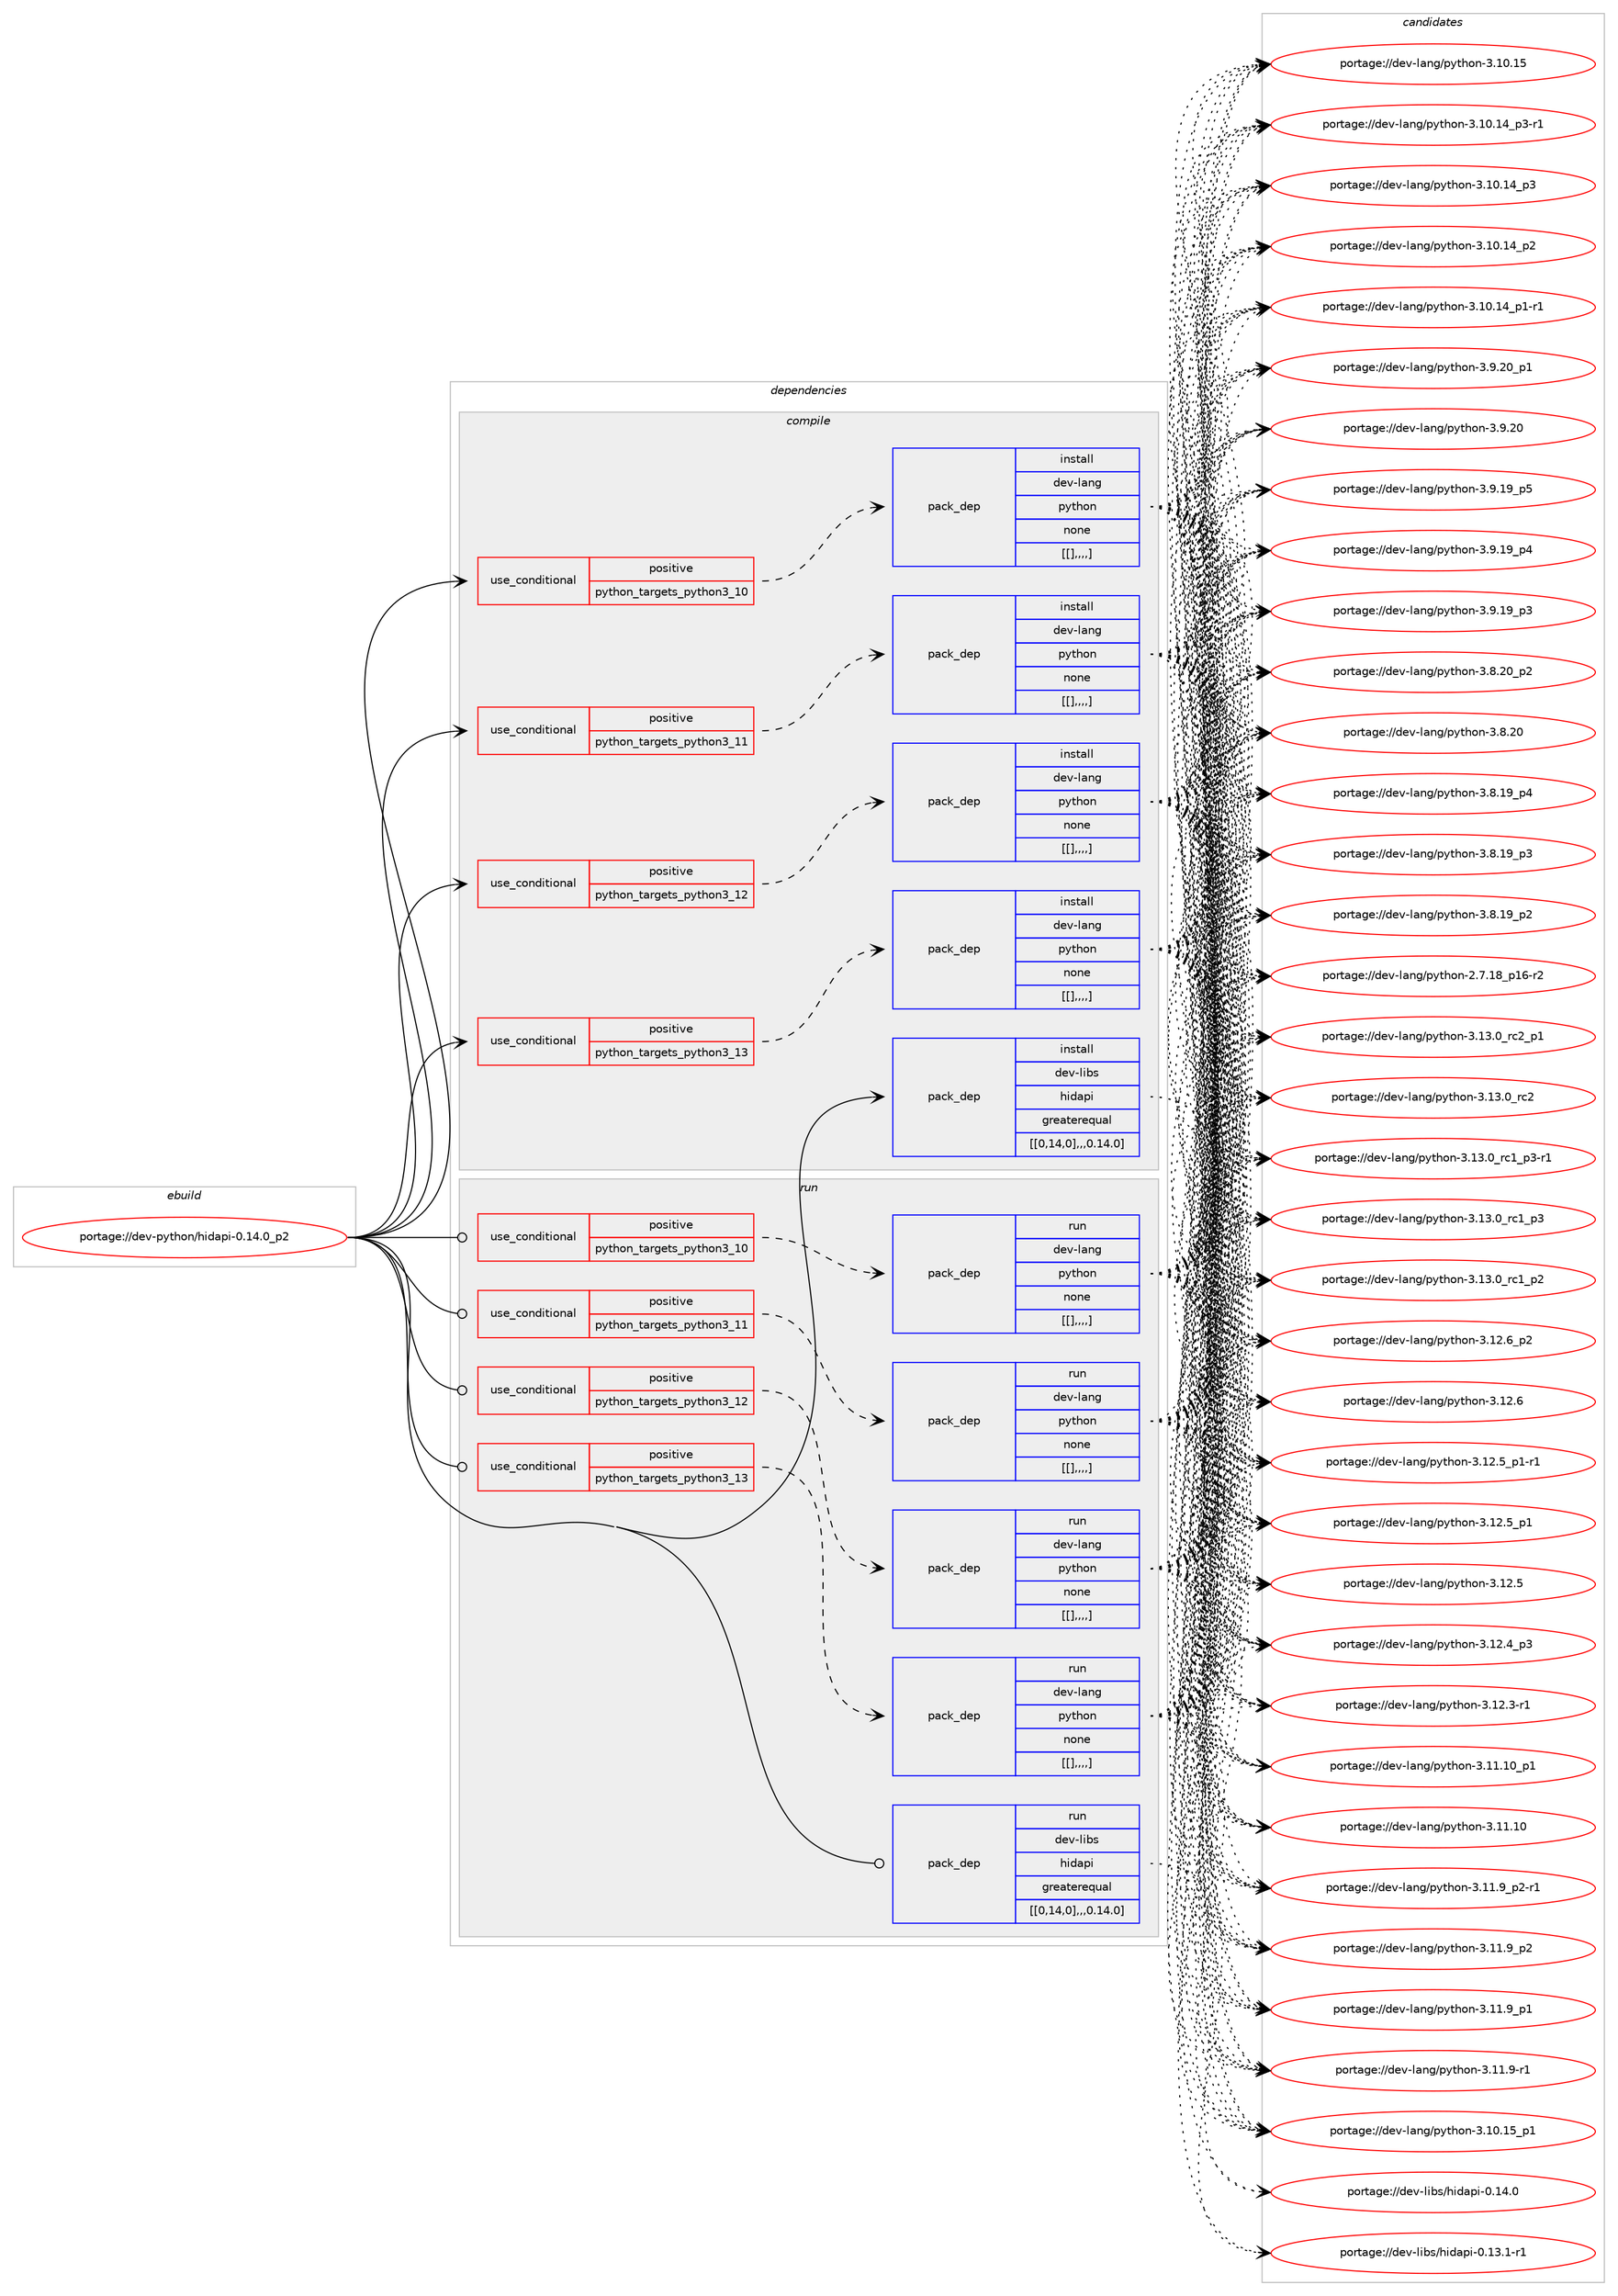 digraph prolog {

# *************
# Graph options
# *************

newrank=true;
concentrate=true;
compound=true;
graph [rankdir=LR,fontname=Helvetica,fontsize=10,ranksep=1.5];#, ranksep=2.5, nodesep=0.2];
edge  [arrowhead=vee];
node  [fontname=Helvetica,fontsize=10];

# **********
# The ebuild
# **********

subgraph cluster_leftcol {
color=gray;
label=<<i>ebuild</i>>;
id [label="portage://dev-python/hidapi-0.14.0_p2", color=red, width=4, href="../dev-python/hidapi-0.14.0_p2.svg"];
}

# ****************
# The dependencies
# ****************

subgraph cluster_midcol {
color=gray;
label=<<i>dependencies</i>>;
subgraph cluster_compile {
fillcolor="#eeeeee";
style=filled;
label=<<i>compile</i>>;
subgraph cond34445 {
dependency149354 [label=<<TABLE BORDER="0" CELLBORDER="1" CELLSPACING="0" CELLPADDING="4"><TR><TD ROWSPAN="3" CELLPADDING="10">use_conditional</TD></TR><TR><TD>positive</TD></TR><TR><TD>python_targets_python3_10</TD></TR></TABLE>>, shape=none, color=red];
subgraph pack113695 {
dependency149355 [label=<<TABLE BORDER="0" CELLBORDER="1" CELLSPACING="0" CELLPADDING="4" WIDTH="220"><TR><TD ROWSPAN="6" CELLPADDING="30">pack_dep</TD></TR><TR><TD WIDTH="110">install</TD></TR><TR><TD>dev-lang</TD></TR><TR><TD>python</TD></TR><TR><TD>none</TD></TR><TR><TD>[[],,,,]</TD></TR></TABLE>>, shape=none, color=blue];
}
dependency149354:e -> dependency149355:w [weight=20,style="dashed",arrowhead="vee"];
}
id:e -> dependency149354:w [weight=20,style="solid",arrowhead="vee"];
subgraph cond34446 {
dependency149356 [label=<<TABLE BORDER="0" CELLBORDER="1" CELLSPACING="0" CELLPADDING="4"><TR><TD ROWSPAN="3" CELLPADDING="10">use_conditional</TD></TR><TR><TD>positive</TD></TR><TR><TD>python_targets_python3_11</TD></TR></TABLE>>, shape=none, color=red];
subgraph pack113696 {
dependency149357 [label=<<TABLE BORDER="0" CELLBORDER="1" CELLSPACING="0" CELLPADDING="4" WIDTH="220"><TR><TD ROWSPAN="6" CELLPADDING="30">pack_dep</TD></TR><TR><TD WIDTH="110">install</TD></TR><TR><TD>dev-lang</TD></TR><TR><TD>python</TD></TR><TR><TD>none</TD></TR><TR><TD>[[],,,,]</TD></TR></TABLE>>, shape=none, color=blue];
}
dependency149356:e -> dependency149357:w [weight=20,style="dashed",arrowhead="vee"];
}
id:e -> dependency149356:w [weight=20,style="solid",arrowhead="vee"];
subgraph cond34447 {
dependency149358 [label=<<TABLE BORDER="0" CELLBORDER="1" CELLSPACING="0" CELLPADDING="4"><TR><TD ROWSPAN="3" CELLPADDING="10">use_conditional</TD></TR><TR><TD>positive</TD></TR><TR><TD>python_targets_python3_12</TD></TR></TABLE>>, shape=none, color=red];
subgraph pack113697 {
dependency149359 [label=<<TABLE BORDER="0" CELLBORDER="1" CELLSPACING="0" CELLPADDING="4" WIDTH="220"><TR><TD ROWSPAN="6" CELLPADDING="30">pack_dep</TD></TR><TR><TD WIDTH="110">install</TD></TR><TR><TD>dev-lang</TD></TR><TR><TD>python</TD></TR><TR><TD>none</TD></TR><TR><TD>[[],,,,]</TD></TR></TABLE>>, shape=none, color=blue];
}
dependency149358:e -> dependency149359:w [weight=20,style="dashed",arrowhead="vee"];
}
id:e -> dependency149358:w [weight=20,style="solid",arrowhead="vee"];
subgraph cond34448 {
dependency149360 [label=<<TABLE BORDER="0" CELLBORDER="1" CELLSPACING="0" CELLPADDING="4"><TR><TD ROWSPAN="3" CELLPADDING="10">use_conditional</TD></TR><TR><TD>positive</TD></TR><TR><TD>python_targets_python3_13</TD></TR></TABLE>>, shape=none, color=red];
subgraph pack113698 {
dependency149361 [label=<<TABLE BORDER="0" CELLBORDER="1" CELLSPACING="0" CELLPADDING="4" WIDTH="220"><TR><TD ROWSPAN="6" CELLPADDING="30">pack_dep</TD></TR><TR><TD WIDTH="110">install</TD></TR><TR><TD>dev-lang</TD></TR><TR><TD>python</TD></TR><TR><TD>none</TD></TR><TR><TD>[[],,,,]</TD></TR></TABLE>>, shape=none, color=blue];
}
dependency149360:e -> dependency149361:w [weight=20,style="dashed",arrowhead="vee"];
}
id:e -> dependency149360:w [weight=20,style="solid",arrowhead="vee"];
subgraph pack113699 {
dependency149362 [label=<<TABLE BORDER="0" CELLBORDER="1" CELLSPACING="0" CELLPADDING="4" WIDTH="220"><TR><TD ROWSPAN="6" CELLPADDING="30">pack_dep</TD></TR><TR><TD WIDTH="110">install</TD></TR><TR><TD>dev-libs</TD></TR><TR><TD>hidapi</TD></TR><TR><TD>greaterequal</TD></TR><TR><TD>[[0,14,0],,,0.14.0]</TD></TR></TABLE>>, shape=none, color=blue];
}
id:e -> dependency149362:w [weight=20,style="solid",arrowhead="vee"];
}
subgraph cluster_compileandrun {
fillcolor="#eeeeee";
style=filled;
label=<<i>compile and run</i>>;
}
subgraph cluster_run {
fillcolor="#eeeeee";
style=filled;
label=<<i>run</i>>;
subgraph cond34449 {
dependency149363 [label=<<TABLE BORDER="0" CELLBORDER="1" CELLSPACING="0" CELLPADDING="4"><TR><TD ROWSPAN="3" CELLPADDING="10">use_conditional</TD></TR><TR><TD>positive</TD></TR><TR><TD>python_targets_python3_10</TD></TR></TABLE>>, shape=none, color=red];
subgraph pack113700 {
dependency149364 [label=<<TABLE BORDER="0" CELLBORDER="1" CELLSPACING="0" CELLPADDING="4" WIDTH="220"><TR><TD ROWSPAN="6" CELLPADDING="30">pack_dep</TD></TR><TR><TD WIDTH="110">run</TD></TR><TR><TD>dev-lang</TD></TR><TR><TD>python</TD></TR><TR><TD>none</TD></TR><TR><TD>[[],,,,]</TD></TR></TABLE>>, shape=none, color=blue];
}
dependency149363:e -> dependency149364:w [weight=20,style="dashed",arrowhead="vee"];
}
id:e -> dependency149363:w [weight=20,style="solid",arrowhead="odot"];
subgraph cond34450 {
dependency149365 [label=<<TABLE BORDER="0" CELLBORDER="1" CELLSPACING="0" CELLPADDING="4"><TR><TD ROWSPAN="3" CELLPADDING="10">use_conditional</TD></TR><TR><TD>positive</TD></TR><TR><TD>python_targets_python3_11</TD></TR></TABLE>>, shape=none, color=red];
subgraph pack113701 {
dependency149366 [label=<<TABLE BORDER="0" CELLBORDER="1" CELLSPACING="0" CELLPADDING="4" WIDTH="220"><TR><TD ROWSPAN="6" CELLPADDING="30">pack_dep</TD></TR><TR><TD WIDTH="110">run</TD></TR><TR><TD>dev-lang</TD></TR><TR><TD>python</TD></TR><TR><TD>none</TD></TR><TR><TD>[[],,,,]</TD></TR></TABLE>>, shape=none, color=blue];
}
dependency149365:e -> dependency149366:w [weight=20,style="dashed",arrowhead="vee"];
}
id:e -> dependency149365:w [weight=20,style="solid",arrowhead="odot"];
subgraph cond34451 {
dependency149367 [label=<<TABLE BORDER="0" CELLBORDER="1" CELLSPACING="0" CELLPADDING="4"><TR><TD ROWSPAN="3" CELLPADDING="10">use_conditional</TD></TR><TR><TD>positive</TD></TR><TR><TD>python_targets_python3_12</TD></TR></TABLE>>, shape=none, color=red];
subgraph pack113702 {
dependency149368 [label=<<TABLE BORDER="0" CELLBORDER="1" CELLSPACING="0" CELLPADDING="4" WIDTH="220"><TR><TD ROWSPAN="6" CELLPADDING="30">pack_dep</TD></TR><TR><TD WIDTH="110">run</TD></TR><TR><TD>dev-lang</TD></TR><TR><TD>python</TD></TR><TR><TD>none</TD></TR><TR><TD>[[],,,,]</TD></TR></TABLE>>, shape=none, color=blue];
}
dependency149367:e -> dependency149368:w [weight=20,style="dashed",arrowhead="vee"];
}
id:e -> dependency149367:w [weight=20,style="solid",arrowhead="odot"];
subgraph cond34452 {
dependency149369 [label=<<TABLE BORDER="0" CELLBORDER="1" CELLSPACING="0" CELLPADDING="4"><TR><TD ROWSPAN="3" CELLPADDING="10">use_conditional</TD></TR><TR><TD>positive</TD></TR><TR><TD>python_targets_python3_13</TD></TR></TABLE>>, shape=none, color=red];
subgraph pack113703 {
dependency149370 [label=<<TABLE BORDER="0" CELLBORDER="1" CELLSPACING="0" CELLPADDING="4" WIDTH="220"><TR><TD ROWSPAN="6" CELLPADDING="30">pack_dep</TD></TR><TR><TD WIDTH="110">run</TD></TR><TR><TD>dev-lang</TD></TR><TR><TD>python</TD></TR><TR><TD>none</TD></TR><TR><TD>[[],,,,]</TD></TR></TABLE>>, shape=none, color=blue];
}
dependency149369:e -> dependency149370:w [weight=20,style="dashed",arrowhead="vee"];
}
id:e -> dependency149369:w [weight=20,style="solid",arrowhead="odot"];
subgraph pack113704 {
dependency149371 [label=<<TABLE BORDER="0" CELLBORDER="1" CELLSPACING="0" CELLPADDING="4" WIDTH="220"><TR><TD ROWSPAN="6" CELLPADDING="30">pack_dep</TD></TR><TR><TD WIDTH="110">run</TD></TR><TR><TD>dev-libs</TD></TR><TR><TD>hidapi</TD></TR><TR><TD>greaterequal</TD></TR><TR><TD>[[0,14,0],,,0.14.0]</TD></TR></TABLE>>, shape=none, color=blue];
}
id:e -> dependency149371:w [weight=20,style="solid",arrowhead="odot"];
}
}

# **************
# The candidates
# **************

subgraph cluster_choices {
rank=same;
color=gray;
label=<<i>candidates</i>>;

subgraph choice113695 {
color=black;
nodesep=1;
choice100101118451089711010347112121116104111110455146495146489511499509511249 [label="portage://dev-lang/python-3.13.0_rc2_p1", color=red, width=4,href="../dev-lang/python-3.13.0_rc2_p1.svg"];
choice10010111845108971101034711212111610411111045514649514648951149950 [label="portage://dev-lang/python-3.13.0_rc2", color=red, width=4,href="../dev-lang/python-3.13.0_rc2.svg"];
choice1001011184510897110103471121211161041111104551464951464895114994995112514511449 [label="portage://dev-lang/python-3.13.0_rc1_p3-r1", color=red, width=4,href="../dev-lang/python-3.13.0_rc1_p3-r1.svg"];
choice100101118451089711010347112121116104111110455146495146489511499499511251 [label="portage://dev-lang/python-3.13.0_rc1_p3", color=red, width=4,href="../dev-lang/python-3.13.0_rc1_p3.svg"];
choice100101118451089711010347112121116104111110455146495146489511499499511250 [label="portage://dev-lang/python-3.13.0_rc1_p2", color=red, width=4,href="../dev-lang/python-3.13.0_rc1_p2.svg"];
choice100101118451089711010347112121116104111110455146495046549511250 [label="portage://dev-lang/python-3.12.6_p2", color=red, width=4,href="../dev-lang/python-3.12.6_p2.svg"];
choice10010111845108971101034711212111610411111045514649504654 [label="portage://dev-lang/python-3.12.6", color=red, width=4,href="../dev-lang/python-3.12.6.svg"];
choice1001011184510897110103471121211161041111104551464950465395112494511449 [label="portage://dev-lang/python-3.12.5_p1-r1", color=red, width=4,href="../dev-lang/python-3.12.5_p1-r1.svg"];
choice100101118451089711010347112121116104111110455146495046539511249 [label="portage://dev-lang/python-3.12.5_p1", color=red, width=4,href="../dev-lang/python-3.12.5_p1.svg"];
choice10010111845108971101034711212111610411111045514649504653 [label="portage://dev-lang/python-3.12.5", color=red, width=4,href="../dev-lang/python-3.12.5.svg"];
choice100101118451089711010347112121116104111110455146495046529511251 [label="portage://dev-lang/python-3.12.4_p3", color=red, width=4,href="../dev-lang/python-3.12.4_p3.svg"];
choice100101118451089711010347112121116104111110455146495046514511449 [label="portage://dev-lang/python-3.12.3-r1", color=red, width=4,href="../dev-lang/python-3.12.3-r1.svg"];
choice10010111845108971101034711212111610411111045514649494649489511249 [label="portage://dev-lang/python-3.11.10_p1", color=red, width=4,href="../dev-lang/python-3.11.10_p1.svg"];
choice1001011184510897110103471121211161041111104551464949464948 [label="portage://dev-lang/python-3.11.10", color=red, width=4,href="../dev-lang/python-3.11.10.svg"];
choice1001011184510897110103471121211161041111104551464949465795112504511449 [label="portage://dev-lang/python-3.11.9_p2-r1", color=red, width=4,href="../dev-lang/python-3.11.9_p2-r1.svg"];
choice100101118451089711010347112121116104111110455146494946579511250 [label="portage://dev-lang/python-3.11.9_p2", color=red, width=4,href="../dev-lang/python-3.11.9_p2.svg"];
choice100101118451089711010347112121116104111110455146494946579511249 [label="portage://dev-lang/python-3.11.9_p1", color=red, width=4,href="../dev-lang/python-3.11.9_p1.svg"];
choice100101118451089711010347112121116104111110455146494946574511449 [label="portage://dev-lang/python-3.11.9-r1", color=red, width=4,href="../dev-lang/python-3.11.9-r1.svg"];
choice10010111845108971101034711212111610411111045514649484649539511249 [label="portage://dev-lang/python-3.10.15_p1", color=red, width=4,href="../dev-lang/python-3.10.15_p1.svg"];
choice1001011184510897110103471121211161041111104551464948464953 [label="portage://dev-lang/python-3.10.15", color=red, width=4,href="../dev-lang/python-3.10.15.svg"];
choice100101118451089711010347112121116104111110455146494846495295112514511449 [label="portage://dev-lang/python-3.10.14_p3-r1", color=red, width=4,href="../dev-lang/python-3.10.14_p3-r1.svg"];
choice10010111845108971101034711212111610411111045514649484649529511251 [label="portage://dev-lang/python-3.10.14_p3", color=red, width=4,href="../dev-lang/python-3.10.14_p3.svg"];
choice10010111845108971101034711212111610411111045514649484649529511250 [label="portage://dev-lang/python-3.10.14_p2", color=red, width=4,href="../dev-lang/python-3.10.14_p2.svg"];
choice100101118451089711010347112121116104111110455146494846495295112494511449 [label="portage://dev-lang/python-3.10.14_p1-r1", color=red, width=4,href="../dev-lang/python-3.10.14_p1-r1.svg"];
choice100101118451089711010347112121116104111110455146574650489511249 [label="portage://dev-lang/python-3.9.20_p1", color=red, width=4,href="../dev-lang/python-3.9.20_p1.svg"];
choice10010111845108971101034711212111610411111045514657465048 [label="portage://dev-lang/python-3.9.20", color=red, width=4,href="../dev-lang/python-3.9.20.svg"];
choice100101118451089711010347112121116104111110455146574649579511253 [label="portage://dev-lang/python-3.9.19_p5", color=red, width=4,href="../dev-lang/python-3.9.19_p5.svg"];
choice100101118451089711010347112121116104111110455146574649579511252 [label="portage://dev-lang/python-3.9.19_p4", color=red, width=4,href="../dev-lang/python-3.9.19_p4.svg"];
choice100101118451089711010347112121116104111110455146574649579511251 [label="portage://dev-lang/python-3.9.19_p3", color=red, width=4,href="../dev-lang/python-3.9.19_p3.svg"];
choice100101118451089711010347112121116104111110455146564650489511250 [label="portage://dev-lang/python-3.8.20_p2", color=red, width=4,href="../dev-lang/python-3.8.20_p2.svg"];
choice10010111845108971101034711212111610411111045514656465048 [label="portage://dev-lang/python-3.8.20", color=red, width=4,href="../dev-lang/python-3.8.20.svg"];
choice100101118451089711010347112121116104111110455146564649579511252 [label="portage://dev-lang/python-3.8.19_p4", color=red, width=4,href="../dev-lang/python-3.8.19_p4.svg"];
choice100101118451089711010347112121116104111110455146564649579511251 [label="portage://dev-lang/python-3.8.19_p3", color=red, width=4,href="../dev-lang/python-3.8.19_p3.svg"];
choice100101118451089711010347112121116104111110455146564649579511250 [label="portage://dev-lang/python-3.8.19_p2", color=red, width=4,href="../dev-lang/python-3.8.19_p2.svg"];
choice100101118451089711010347112121116104111110455046554649569511249544511450 [label="portage://dev-lang/python-2.7.18_p16-r2", color=red, width=4,href="../dev-lang/python-2.7.18_p16-r2.svg"];
dependency149355:e -> choice100101118451089711010347112121116104111110455146495146489511499509511249:w [style=dotted,weight="100"];
dependency149355:e -> choice10010111845108971101034711212111610411111045514649514648951149950:w [style=dotted,weight="100"];
dependency149355:e -> choice1001011184510897110103471121211161041111104551464951464895114994995112514511449:w [style=dotted,weight="100"];
dependency149355:e -> choice100101118451089711010347112121116104111110455146495146489511499499511251:w [style=dotted,weight="100"];
dependency149355:e -> choice100101118451089711010347112121116104111110455146495146489511499499511250:w [style=dotted,weight="100"];
dependency149355:e -> choice100101118451089711010347112121116104111110455146495046549511250:w [style=dotted,weight="100"];
dependency149355:e -> choice10010111845108971101034711212111610411111045514649504654:w [style=dotted,weight="100"];
dependency149355:e -> choice1001011184510897110103471121211161041111104551464950465395112494511449:w [style=dotted,weight="100"];
dependency149355:e -> choice100101118451089711010347112121116104111110455146495046539511249:w [style=dotted,weight="100"];
dependency149355:e -> choice10010111845108971101034711212111610411111045514649504653:w [style=dotted,weight="100"];
dependency149355:e -> choice100101118451089711010347112121116104111110455146495046529511251:w [style=dotted,weight="100"];
dependency149355:e -> choice100101118451089711010347112121116104111110455146495046514511449:w [style=dotted,weight="100"];
dependency149355:e -> choice10010111845108971101034711212111610411111045514649494649489511249:w [style=dotted,weight="100"];
dependency149355:e -> choice1001011184510897110103471121211161041111104551464949464948:w [style=dotted,weight="100"];
dependency149355:e -> choice1001011184510897110103471121211161041111104551464949465795112504511449:w [style=dotted,weight="100"];
dependency149355:e -> choice100101118451089711010347112121116104111110455146494946579511250:w [style=dotted,weight="100"];
dependency149355:e -> choice100101118451089711010347112121116104111110455146494946579511249:w [style=dotted,weight="100"];
dependency149355:e -> choice100101118451089711010347112121116104111110455146494946574511449:w [style=dotted,weight="100"];
dependency149355:e -> choice10010111845108971101034711212111610411111045514649484649539511249:w [style=dotted,weight="100"];
dependency149355:e -> choice1001011184510897110103471121211161041111104551464948464953:w [style=dotted,weight="100"];
dependency149355:e -> choice100101118451089711010347112121116104111110455146494846495295112514511449:w [style=dotted,weight="100"];
dependency149355:e -> choice10010111845108971101034711212111610411111045514649484649529511251:w [style=dotted,weight="100"];
dependency149355:e -> choice10010111845108971101034711212111610411111045514649484649529511250:w [style=dotted,weight="100"];
dependency149355:e -> choice100101118451089711010347112121116104111110455146494846495295112494511449:w [style=dotted,weight="100"];
dependency149355:e -> choice100101118451089711010347112121116104111110455146574650489511249:w [style=dotted,weight="100"];
dependency149355:e -> choice10010111845108971101034711212111610411111045514657465048:w [style=dotted,weight="100"];
dependency149355:e -> choice100101118451089711010347112121116104111110455146574649579511253:w [style=dotted,weight="100"];
dependency149355:e -> choice100101118451089711010347112121116104111110455146574649579511252:w [style=dotted,weight="100"];
dependency149355:e -> choice100101118451089711010347112121116104111110455146574649579511251:w [style=dotted,weight="100"];
dependency149355:e -> choice100101118451089711010347112121116104111110455146564650489511250:w [style=dotted,weight="100"];
dependency149355:e -> choice10010111845108971101034711212111610411111045514656465048:w [style=dotted,weight="100"];
dependency149355:e -> choice100101118451089711010347112121116104111110455146564649579511252:w [style=dotted,weight="100"];
dependency149355:e -> choice100101118451089711010347112121116104111110455146564649579511251:w [style=dotted,weight="100"];
dependency149355:e -> choice100101118451089711010347112121116104111110455146564649579511250:w [style=dotted,weight="100"];
dependency149355:e -> choice100101118451089711010347112121116104111110455046554649569511249544511450:w [style=dotted,weight="100"];
}
subgraph choice113696 {
color=black;
nodesep=1;
choice100101118451089711010347112121116104111110455146495146489511499509511249 [label="portage://dev-lang/python-3.13.0_rc2_p1", color=red, width=4,href="../dev-lang/python-3.13.0_rc2_p1.svg"];
choice10010111845108971101034711212111610411111045514649514648951149950 [label="portage://dev-lang/python-3.13.0_rc2", color=red, width=4,href="../dev-lang/python-3.13.0_rc2.svg"];
choice1001011184510897110103471121211161041111104551464951464895114994995112514511449 [label="portage://dev-lang/python-3.13.0_rc1_p3-r1", color=red, width=4,href="../dev-lang/python-3.13.0_rc1_p3-r1.svg"];
choice100101118451089711010347112121116104111110455146495146489511499499511251 [label="portage://dev-lang/python-3.13.0_rc1_p3", color=red, width=4,href="../dev-lang/python-3.13.0_rc1_p3.svg"];
choice100101118451089711010347112121116104111110455146495146489511499499511250 [label="portage://dev-lang/python-3.13.0_rc1_p2", color=red, width=4,href="../dev-lang/python-3.13.0_rc1_p2.svg"];
choice100101118451089711010347112121116104111110455146495046549511250 [label="portage://dev-lang/python-3.12.6_p2", color=red, width=4,href="../dev-lang/python-3.12.6_p2.svg"];
choice10010111845108971101034711212111610411111045514649504654 [label="portage://dev-lang/python-3.12.6", color=red, width=4,href="../dev-lang/python-3.12.6.svg"];
choice1001011184510897110103471121211161041111104551464950465395112494511449 [label="portage://dev-lang/python-3.12.5_p1-r1", color=red, width=4,href="../dev-lang/python-3.12.5_p1-r1.svg"];
choice100101118451089711010347112121116104111110455146495046539511249 [label="portage://dev-lang/python-3.12.5_p1", color=red, width=4,href="../dev-lang/python-3.12.5_p1.svg"];
choice10010111845108971101034711212111610411111045514649504653 [label="portage://dev-lang/python-3.12.5", color=red, width=4,href="../dev-lang/python-3.12.5.svg"];
choice100101118451089711010347112121116104111110455146495046529511251 [label="portage://dev-lang/python-3.12.4_p3", color=red, width=4,href="../dev-lang/python-3.12.4_p3.svg"];
choice100101118451089711010347112121116104111110455146495046514511449 [label="portage://dev-lang/python-3.12.3-r1", color=red, width=4,href="../dev-lang/python-3.12.3-r1.svg"];
choice10010111845108971101034711212111610411111045514649494649489511249 [label="portage://dev-lang/python-3.11.10_p1", color=red, width=4,href="../dev-lang/python-3.11.10_p1.svg"];
choice1001011184510897110103471121211161041111104551464949464948 [label="portage://dev-lang/python-3.11.10", color=red, width=4,href="../dev-lang/python-3.11.10.svg"];
choice1001011184510897110103471121211161041111104551464949465795112504511449 [label="portage://dev-lang/python-3.11.9_p2-r1", color=red, width=4,href="../dev-lang/python-3.11.9_p2-r1.svg"];
choice100101118451089711010347112121116104111110455146494946579511250 [label="portage://dev-lang/python-3.11.9_p2", color=red, width=4,href="../dev-lang/python-3.11.9_p2.svg"];
choice100101118451089711010347112121116104111110455146494946579511249 [label="portage://dev-lang/python-3.11.9_p1", color=red, width=4,href="../dev-lang/python-3.11.9_p1.svg"];
choice100101118451089711010347112121116104111110455146494946574511449 [label="portage://dev-lang/python-3.11.9-r1", color=red, width=4,href="../dev-lang/python-3.11.9-r1.svg"];
choice10010111845108971101034711212111610411111045514649484649539511249 [label="portage://dev-lang/python-3.10.15_p1", color=red, width=4,href="../dev-lang/python-3.10.15_p1.svg"];
choice1001011184510897110103471121211161041111104551464948464953 [label="portage://dev-lang/python-3.10.15", color=red, width=4,href="../dev-lang/python-3.10.15.svg"];
choice100101118451089711010347112121116104111110455146494846495295112514511449 [label="portage://dev-lang/python-3.10.14_p3-r1", color=red, width=4,href="../dev-lang/python-3.10.14_p3-r1.svg"];
choice10010111845108971101034711212111610411111045514649484649529511251 [label="portage://dev-lang/python-3.10.14_p3", color=red, width=4,href="../dev-lang/python-3.10.14_p3.svg"];
choice10010111845108971101034711212111610411111045514649484649529511250 [label="portage://dev-lang/python-3.10.14_p2", color=red, width=4,href="../dev-lang/python-3.10.14_p2.svg"];
choice100101118451089711010347112121116104111110455146494846495295112494511449 [label="portage://dev-lang/python-3.10.14_p1-r1", color=red, width=4,href="../dev-lang/python-3.10.14_p1-r1.svg"];
choice100101118451089711010347112121116104111110455146574650489511249 [label="portage://dev-lang/python-3.9.20_p1", color=red, width=4,href="../dev-lang/python-3.9.20_p1.svg"];
choice10010111845108971101034711212111610411111045514657465048 [label="portage://dev-lang/python-3.9.20", color=red, width=4,href="../dev-lang/python-3.9.20.svg"];
choice100101118451089711010347112121116104111110455146574649579511253 [label="portage://dev-lang/python-3.9.19_p5", color=red, width=4,href="../dev-lang/python-3.9.19_p5.svg"];
choice100101118451089711010347112121116104111110455146574649579511252 [label="portage://dev-lang/python-3.9.19_p4", color=red, width=4,href="../dev-lang/python-3.9.19_p4.svg"];
choice100101118451089711010347112121116104111110455146574649579511251 [label="portage://dev-lang/python-3.9.19_p3", color=red, width=4,href="../dev-lang/python-3.9.19_p3.svg"];
choice100101118451089711010347112121116104111110455146564650489511250 [label="portage://dev-lang/python-3.8.20_p2", color=red, width=4,href="../dev-lang/python-3.8.20_p2.svg"];
choice10010111845108971101034711212111610411111045514656465048 [label="portage://dev-lang/python-3.8.20", color=red, width=4,href="../dev-lang/python-3.8.20.svg"];
choice100101118451089711010347112121116104111110455146564649579511252 [label="portage://dev-lang/python-3.8.19_p4", color=red, width=4,href="../dev-lang/python-3.8.19_p4.svg"];
choice100101118451089711010347112121116104111110455146564649579511251 [label="portage://dev-lang/python-3.8.19_p3", color=red, width=4,href="../dev-lang/python-3.8.19_p3.svg"];
choice100101118451089711010347112121116104111110455146564649579511250 [label="portage://dev-lang/python-3.8.19_p2", color=red, width=4,href="../dev-lang/python-3.8.19_p2.svg"];
choice100101118451089711010347112121116104111110455046554649569511249544511450 [label="portage://dev-lang/python-2.7.18_p16-r2", color=red, width=4,href="../dev-lang/python-2.7.18_p16-r2.svg"];
dependency149357:e -> choice100101118451089711010347112121116104111110455146495146489511499509511249:w [style=dotted,weight="100"];
dependency149357:e -> choice10010111845108971101034711212111610411111045514649514648951149950:w [style=dotted,weight="100"];
dependency149357:e -> choice1001011184510897110103471121211161041111104551464951464895114994995112514511449:w [style=dotted,weight="100"];
dependency149357:e -> choice100101118451089711010347112121116104111110455146495146489511499499511251:w [style=dotted,weight="100"];
dependency149357:e -> choice100101118451089711010347112121116104111110455146495146489511499499511250:w [style=dotted,weight="100"];
dependency149357:e -> choice100101118451089711010347112121116104111110455146495046549511250:w [style=dotted,weight="100"];
dependency149357:e -> choice10010111845108971101034711212111610411111045514649504654:w [style=dotted,weight="100"];
dependency149357:e -> choice1001011184510897110103471121211161041111104551464950465395112494511449:w [style=dotted,weight="100"];
dependency149357:e -> choice100101118451089711010347112121116104111110455146495046539511249:w [style=dotted,weight="100"];
dependency149357:e -> choice10010111845108971101034711212111610411111045514649504653:w [style=dotted,weight="100"];
dependency149357:e -> choice100101118451089711010347112121116104111110455146495046529511251:w [style=dotted,weight="100"];
dependency149357:e -> choice100101118451089711010347112121116104111110455146495046514511449:w [style=dotted,weight="100"];
dependency149357:e -> choice10010111845108971101034711212111610411111045514649494649489511249:w [style=dotted,weight="100"];
dependency149357:e -> choice1001011184510897110103471121211161041111104551464949464948:w [style=dotted,weight="100"];
dependency149357:e -> choice1001011184510897110103471121211161041111104551464949465795112504511449:w [style=dotted,weight="100"];
dependency149357:e -> choice100101118451089711010347112121116104111110455146494946579511250:w [style=dotted,weight="100"];
dependency149357:e -> choice100101118451089711010347112121116104111110455146494946579511249:w [style=dotted,weight="100"];
dependency149357:e -> choice100101118451089711010347112121116104111110455146494946574511449:w [style=dotted,weight="100"];
dependency149357:e -> choice10010111845108971101034711212111610411111045514649484649539511249:w [style=dotted,weight="100"];
dependency149357:e -> choice1001011184510897110103471121211161041111104551464948464953:w [style=dotted,weight="100"];
dependency149357:e -> choice100101118451089711010347112121116104111110455146494846495295112514511449:w [style=dotted,weight="100"];
dependency149357:e -> choice10010111845108971101034711212111610411111045514649484649529511251:w [style=dotted,weight="100"];
dependency149357:e -> choice10010111845108971101034711212111610411111045514649484649529511250:w [style=dotted,weight="100"];
dependency149357:e -> choice100101118451089711010347112121116104111110455146494846495295112494511449:w [style=dotted,weight="100"];
dependency149357:e -> choice100101118451089711010347112121116104111110455146574650489511249:w [style=dotted,weight="100"];
dependency149357:e -> choice10010111845108971101034711212111610411111045514657465048:w [style=dotted,weight="100"];
dependency149357:e -> choice100101118451089711010347112121116104111110455146574649579511253:w [style=dotted,weight="100"];
dependency149357:e -> choice100101118451089711010347112121116104111110455146574649579511252:w [style=dotted,weight="100"];
dependency149357:e -> choice100101118451089711010347112121116104111110455146574649579511251:w [style=dotted,weight="100"];
dependency149357:e -> choice100101118451089711010347112121116104111110455146564650489511250:w [style=dotted,weight="100"];
dependency149357:e -> choice10010111845108971101034711212111610411111045514656465048:w [style=dotted,weight="100"];
dependency149357:e -> choice100101118451089711010347112121116104111110455146564649579511252:w [style=dotted,weight="100"];
dependency149357:e -> choice100101118451089711010347112121116104111110455146564649579511251:w [style=dotted,weight="100"];
dependency149357:e -> choice100101118451089711010347112121116104111110455146564649579511250:w [style=dotted,weight="100"];
dependency149357:e -> choice100101118451089711010347112121116104111110455046554649569511249544511450:w [style=dotted,weight="100"];
}
subgraph choice113697 {
color=black;
nodesep=1;
choice100101118451089711010347112121116104111110455146495146489511499509511249 [label="portage://dev-lang/python-3.13.0_rc2_p1", color=red, width=4,href="../dev-lang/python-3.13.0_rc2_p1.svg"];
choice10010111845108971101034711212111610411111045514649514648951149950 [label="portage://dev-lang/python-3.13.0_rc2", color=red, width=4,href="../dev-lang/python-3.13.0_rc2.svg"];
choice1001011184510897110103471121211161041111104551464951464895114994995112514511449 [label="portage://dev-lang/python-3.13.0_rc1_p3-r1", color=red, width=4,href="../dev-lang/python-3.13.0_rc1_p3-r1.svg"];
choice100101118451089711010347112121116104111110455146495146489511499499511251 [label="portage://dev-lang/python-3.13.0_rc1_p3", color=red, width=4,href="../dev-lang/python-3.13.0_rc1_p3.svg"];
choice100101118451089711010347112121116104111110455146495146489511499499511250 [label="portage://dev-lang/python-3.13.0_rc1_p2", color=red, width=4,href="../dev-lang/python-3.13.0_rc1_p2.svg"];
choice100101118451089711010347112121116104111110455146495046549511250 [label="portage://dev-lang/python-3.12.6_p2", color=red, width=4,href="../dev-lang/python-3.12.6_p2.svg"];
choice10010111845108971101034711212111610411111045514649504654 [label="portage://dev-lang/python-3.12.6", color=red, width=4,href="../dev-lang/python-3.12.6.svg"];
choice1001011184510897110103471121211161041111104551464950465395112494511449 [label="portage://dev-lang/python-3.12.5_p1-r1", color=red, width=4,href="../dev-lang/python-3.12.5_p1-r1.svg"];
choice100101118451089711010347112121116104111110455146495046539511249 [label="portage://dev-lang/python-3.12.5_p1", color=red, width=4,href="../dev-lang/python-3.12.5_p1.svg"];
choice10010111845108971101034711212111610411111045514649504653 [label="portage://dev-lang/python-3.12.5", color=red, width=4,href="../dev-lang/python-3.12.5.svg"];
choice100101118451089711010347112121116104111110455146495046529511251 [label="portage://dev-lang/python-3.12.4_p3", color=red, width=4,href="../dev-lang/python-3.12.4_p3.svg"];
choice100101118451089711010347112121116104111110455146495046514511449 [label="portage://dev-lang/python-3.12.3-r1", color=red, width=4,href="../dev-lang/python-3.12.3-r1.svg"];
choice10010111845108971101034711212111610411111045514649494649489511249 [label="portage://dev-lang/python-3.11.10_p1", color=red, width=4,href="../dev-lang/python-3.11.10_p1.svg"];
choice1001011184510897110103471121211161041111104551464949464948 [label="portage://dev-lang/python-3.11.10", color=red, width=4,href="../dev-lang/python-3.11.10.svg"];
choice1001011184510897110103471121211161041111104551464949465795112504511449 [label="portage://dev-lang/python-3.11.9_p2-r1", color=red, width=4,href="../dev-lang/python-3.11.9_p2-r1.svg"];
choice100101118451089711010347112121116104111110455146494946579511250 [label="portage://dev-lang/python-3.11.9_p2", color=red, width=4,href="../dev-lang/python-3.11.9_p2.svg"];
choice100101118451089711010347112121116104111110455146494946579511249 [label="portage://dev-lang/python-3.11.9_p1", color=red, width=4,href="../dev-lang/python-3.11.9_p1.svg"];
choice100101118451089711010347112121116104111110455146494946574511449 [label="portage://dev-lang/python-3.11.9-r1", color=red, width=4,href="../dev-lang/python-3.11.9-r1.svg"];
choice10010111845108971101034711212111610411111045514649484649539511249 [label="portage://dev-lang/python-3.10.15_p1", color=red, width=4,href="../dev-lang/python-3.10.15_p1.svg"];
choice1001011184510897110103471121211161041111104551464948464953 [label="portage://dev-lang/python-3.10.15", color=red, width=4,href="../dev-lang/python-3.10.15.svg"];
choice100101118451089711010347112121116104111110455146494846495295112514511449 [label="portage://dev-lang/python-3.10.14_p3-r1", color=red, width=4,href="../dev-lang/python-3.10.14_p3-r1.svg"];
choice10010111845108971101034711212111610411111045514649484649529511251 [label="portage://dev-lang/python-3.10.14_p3", color=red, width=4,href="../dev-lang/python-3.10.14_p3.svg"];
choice10010111845108971101034711212111610411111045514649484649529511250 [label="portage://dev-lang/python-3.10.14_p2", color=red, width=4,href="../dev-lang/python-3.10.14_p2.svg"];
choice100101118451089711010347112121116104111110455146494846495295112494511449 [label="portage://dev-lang/python-3.10.14_p1-r1", color=red, width=4,href="../dev-lang/python-3.10.14_p1-r1.svg"];
choice100101118451089711010347112121116104111110455146574650489511249 [label="portage://dev-lang/python-3.9.20_p1", color=red, width=4,href="../dev-lang/python-3.9.20_p1.svg"];
choice10010111845108971101034711212111610411111045514657465048 [label="portage://dev-lang/python-3.9.20", color=red, width=4,href="../dev-lang/python-3.9.20.svg"];
choice100101118451089711010347112121116104111110455146574649579511253 [label="portage://dev-lang/python-3.9.19_p5", color=red, width=4,href="../dev-lang/python-3.9.19_p5.svg"];
choice100101118451089711010347112121116104111110455146574649579511252 [label="portage://dev-lang/python-3.9.19_p4", color=red, width=4,href="../dev-lang/python-3.9.19_p4.svg"];
choice100101118451089711010347112121116104111110455146574649579511251 [label="portage://dev-lang/python-3.9.19_p3", color=red, width=4,href="../dev-lang/python-3.9.19_p3.svg"];
choice100101118451089711010347112121116104111110455146564650489511250 [label="portage://dev-lang/python-3.8.20_p2", color=red, width=4,href="../dev-lang/python-3.8.20_p2.svg"];
choice10010111845108971101034711212111610411111045514656465048 [label="portage://dev-lang/python-3.8.20", color=red, width=4,href="../dev-lang/python-3.8.20.svg"];
choice100101118451089711010347112121116104111110455146564649579511252 [label="portage://dev-lang/python-3.8.19_p4", color=red, width=4,href="../dev-lang/python-3.8.19_p4.svg"];
choice100101118451089711010347112121116104111110455146564649579511251 [label="portage://dev-lang/python-3.8.19_p3", color=red, width=4,href="../dev-lang/python-3.8.19_p3.svg"];
choice100101118451089711010347112121116104111110455146564649579511250 [label="portage://dev-lang/python-3.8.19_p2", color=red, width=4,href="../dev-lang/python-3.8.19_p2.svg"];
choice100101118451089711010347112121116104111110455046554649569511249544511450 [label="portage://dev-lang/python-2.7.18_p16-r2", color=red, width=4,href="../dev-lang/python-2.7.18_p16-r2.svg"];
dependency149359:e -> choice100101118451089711010347112121116104111110455146495146489511499509511249:w [style=dotted,weight="100"];
dependency149359:e -> choice10010111845108971101034711212111610411111045514649514648951149950:w [style=dotted,weight="100"];
dependency149359:e -> choice1001011184510897110103471121211161041111104551464951464895114994995112514511449:w [style=dotted,weight="100"];
dependency149359:e -> choice100101118451089711010347112121116104111110455146495146489511499499511251:w [style=dotted,weight="100"];
dependency149359:e -> choice100101118451089711010347112121116104111110455146495146489511499499511250:w [style=dotted,weight="100"];
dependency149359:e -> choice100101118451089711010347112121116104111110455146495046549511250:w [style=dotted,weight="100"];
dependency149359:e -> choice10010111845108971101034711212111610411111045514649504654:w [style=dotted,weight="100"];
dependency149359:e -> choice1001011184510897110103471121211161041111104551464950465395112494511449:w [style=dotted,weight="100"];
dependency149359:e -> choice100101118451089711010347112121116104111110455146495046539511249:w [style=dotted,weight="100"];
dependency149359:e -> choice10010111845108971101034711212111610411111045514649504653:w [style=dotted,weight="100"];
dependency149359:e -> choice100101118451089711010347112121116104111110455146495046529511251:w [style=dotted,weight="100"];
dependency149359:e -> choice100101118451089711010347112121116104111110455146495046514511449:w [style=dotted,weight="100"];
dependency149359:e -> choice10010111845108971101034711212111610411111045514649494649489511249:w [style=dotted,weight="100"];
dependency149359:e -> choice1001011184510897110103471121211161041111104551464949464948:w [style=dotted,weight="100"];
dependency149359:e -> choice1001011184510897110103471121211161041111104551464949465795112504511449:w [style=dotted,weight="100"];
dependency149359:e -> choice100101118451089711010347112121116104111110455146494946579511250:w [style=dotted,weight="100"];
dependency149359:e -> choice100101118451089711010347112121116104111110455146494946579511249:w [style=dotted,weight="100"];
dependency149359:e -> choice100101118451089711010347112121116104111110455146494946574511449:w [style=dotted,weight="100"];
dependency149359:e -> choice10010111845108971101034711212111610411111045514649484649539511249:w [style=dotted,weight="100"];
dependency149359:e -> choice1001011184510897110103471121211161041111104551464948464953:w [style=dotted,weight="100"];
dependency149359:e -> choice100101118451089711010347112121116104111110455146494846495295112514511449:w [style=dotted,weight="100"];
dependency149359:e -> choice10010111845108971101034711212111610411111045514649484649529511251:w [style=dotted,weight="100"];
dependency149359:e -> choice10010111845108971101034711212111610411111045514649484649529511250:w [style=dotted,weight="100"];
dependency149359:e -> choice100101118451089711010347112121116104111110455146494846495295112494511449:w [style=dotted,weight="100"];
dependency149359:e -> choice100101118451089711010347112121116104111110455146574650489511249:w [style=dotted,weight="100"];
dependency149359:e -> choice10010111845108971101034711212111610411111045514657465048:w [style=dotted,weight="100"];
dependency149359:e -> choice100101118451089711010347112121116104111110455146574649579511253:w [style=dotted,weight="100"];
dependency149359:e -> choice100101118451089711010347112121116104111110455146574649579511252:w [style=dotted,weight="100"];
dependency149359:e -> choice100101118451089711010347112121116104111110455146574649579511251:w [style=dotted,weight="100"];
dependency149359:e -> choice100101118451089711010347112121116104111110455146564650489511250:w [style=dotted,weight="100"];
dependency149359:e -> choice10010111845108971101034711212111610411111045514656465048:w [style=dotted,weight="100"];
dependency149359:e -> choice100101118451089711010347112121116104111110455146564649579511252:w [style=dotted,weight="100"];
dependency149359:e -> choice100101118451089711010347112121116104111110455146564649579511251:w [style=dotted,weight="100"];
dependency149359:e -> choice100101118451089711010347112121116104111110455146564649579511250:w [style=dotted,weight="100"];
dependency149359:e -> choice100101118451089711010347112121116104111110455046554649569511249544511450:w [style=dotted,weight="100"];
}
subgraph choice113698 {
color=black;
nodesep=1;
choice100101118451089711010347112121116104111110455146495146489511499509511249 [label="portage://dev-lang/python-3.13.0_rc2_p1", color=red, width=4,href="../dev-lang/python-3.13.0_rc2_p1.svg"];
choice10010111845108971101034711212111610411111045514649514648951149950 [label="portage://dev-lang/python-3.13.0_rc2", color=red, width=4,href="../dev-lang/python-3.13.0_rc2.svg"];
choice1001011184510897110103471121211161041111104551464951464895114994995112514511449 [label="portage://dev-lang/python-3.13.0_rc1_p3-r1", color=red, width=4,href="../dev-lang/python-3.13.0_rc1_p3-r1.svg"];
choice100101118451089711010347112121116104111110455146495146489511499499511251 [label="portage://dev-lang/python-3.13.0_rc1_p3", color=red, width=4,href="../dev-lang/python-3.13.0_rc1_p3.svg"];
choice100101118451089711010347112121116104111110455146495146489511499499511250 [label="portage://dev-lang/python-3.13.0_rc1_p2", color=red, width=4,href="../dev-lang/python-3.13.0_rc1_p2.svg"];
choice100101118451089711010347112121116104111110455146495046549511250 [label="portage://dev-lang/python-3.12.6_p2", color=red, width=4,href="../dev-lang/python-3.12.6_p2.svg"];
choice10010111845108971101034711212111610411111045514649504654 [label="portage://dev-lang/python-3.12.6", color=red, width=4,href="../dev-lang/python-3.12.6.svg"];
choice1001011184510897110103471121211161041111104551464950465395112494511449 [label="portage://dev-lang/python-3.12.5_p1-r1", color=red, width=4,href="../dev-lang/python-3.12.5_p1-r1.svg"];
choice100101118451089711010347112121116104111110455146495046539511249 [label="portage://dev-lang/python-3.12.5_p1", color=red, width=4,href="../dev-lang/python-3.12.5_p1.svg"];
choice10010111845108971101034711212111610411111045514649504653 [label="portage://dev-lang/python-3.12.5", color=red, width=4,href="../dev-lang/python-3.12.5.svg"];
choice100101118451089711010347112121116104111110455146495046529511251 [label="portage://dev-lang/python-3.12.4_p3", color=red, width=4,href="../dev-lang/python-3.12.4_p3.svg"];
choice100101118451089711010347112121116104111110455146495046514511449 [label="portage://dev-lang/python-3.12.3-r1", color=red, width=4,href="../dev-lang/python-3.12.3-r1.svg"];
choice10010111845108971101034711212111610411111045514649494649489511249 [label="portage://dev-lang/python-3.11.10_p1", color=red, width=4,href="../dev-lang/python-3.11.10_p1.svg"];
choice1001011184510897110103471121211161041111104551464949464948 [label="portage://dev-lang/python-3.11.10", color=red, width=4,href="../dev-lang/python-3.11.10.svg"];
choice1001011184510897110103471121211161041111104551464949465795112504511449 [label="portage://dev-lang/python-3.11.9_p2-r1", color=red, width=4,href="../dev-lang/python-3.11.9_p2-r1.svg"];
choice100101118451089711010347112121116104111110455146494946579511250 [label="portage://dev-lang/python-3.11.9_p2", color=red, width=4,href="../dev-lang/python-3.11.9_p2.svg"];
choice100101118451089711010347112121116104111110455146494946579511249 [label="portage://dev-lang/python-3.11.9_p1", color=red, width=4,href="../dev-lang/python-3.11.9_p1.svg"];
choice100101118451089711010347112121116104111110455146494946574511449 [label="portage://dev-lang/python-3.11.9-r1", color=red, width=4,href="../dev-lang/python-3.11.9-r1.svg"];
choice10010111845108971101034711212111610411111045514649484649539511249 [label="portage://dev-lang/python-3.10.15_p1", color=red, width=4,href="../dev-lang/python-3.10.15_p1.svg"];
choice1001011184510897110103471121211161041111104551464948464953 [label="portage://dev-lang/python-3.10.15", color=red, width=4,href="../dev-lang/python-3.10.15.svg"];
choice100101118451089711010347112121116104111110455146494846495295112514511449 [label="portage://dev-lang/python-3.10.14_p3-r1", color=red, width=4,href="../dev-lang/python-3.10.14_p3-r1.svg"];
choice10010111845108971101034711212111610411111045514649484649529511251 [label="portage://dev-lang/python-3.10.14_p3", color=red, width=4,href="../dev-lang/python-3.10.14_p3.svg"];
choice10010111845108971101034711212111610411111045514649484649529511250 [label="portage://dev-lang/python-3.10.14_p2", color=red, width=4,href="../dev-lang/python-3.10.14_p2.svg"];
choice100101118451089711010347112121116104111110455146494846495295112494511449 [label="portage://dev-lang/python-3.10.14_p1-r1", color=red, width=4,href="../dev-lang/python-3.10.14_p1-r1.svg"];
choice100101118451089711010347112121116104111110455146574650489511249 [label="portage://dev-lang/python-3.9.20_p1", color=red, width=4,href="../dev-lang/python-3.9.20_p1.svg"];
choice10010111845108971101034711212111610411111045514657465048 [label="portage://dev-lang/python-3.9.20", color=red, width=4,href="../dev-lang/python-3.9.20.svg"];
choice100101118451089711010347112121116104111110455146574649579511253 [label="portage://dev-lang/python-3.9.19_p5", color=red, width=4,href="../dev-lang/python-3.9.19_p5.svg"];
choice100101118451089711010347112121116104111110455146574649579511252 [label="portage://dev-lang/python-3.9.19_p4", color=red, width=4,href="../dev-lang/python-3.9.19_p4.svg"];
choice100101118451089711010347112121116104111110455146574649579511251 [label="portage://dev-lang/python-3.9.19_p3", color=red, width=4,href="../dev-lang/python-3.9.19_p3.svg"];
choice100101118451089711010347112121116104111110455146564650489511250 [label="portage://dev-lang/python-3.8.20_p2", color=red, width=4,href="../dev-lang/python-3.8.20_p2.svg"];
choice10010111845108971101034711212111610411111045514656465048 [label="portage://dev-lang/python-3.8.20", color=red, width=4,href="../dev-lang/python-3.8.20.svg"];
choice100101118451089711010347112121116104111110455146564649579511252 [label="portage://dev-lang/python-3.8.19_p4", color=red, width=4,href="../dev-lang/python-3.8.19_p4.svg"];
choice100101118451089711010347112121116104111110455146564649579511251 [label="portage://dev-lang/python-3.8.19_p3", color=red, width=4,href="../dev-lang/python-3.8.19_p3.svg"];
choice100101118451089711010347112121116104111110455146564649579511250 [label="portage://dev-lang/python-3.8.19_p2", color=red, width=4,href="../dev-lang/python-3.8.19_p2.svg"];
choice100101118451089711010347112121116104111110455046554649569511249544511450 [label="portage://dev-lang/python-2.7.18_p16-r2", color=red, width=4,href="../dev-lang/python-2.7.18_p16-r2.svg"];
dependency149361:e -> choice100101118451089711010347112121116104111110455146495146489511499509511249:w [style=dotted,weight="100"];
dependency149361:e -> choice10010111845108971101034711212111610411111045514649514648951149950:w [style=dotted,weight="100"];
dependency149361:e -> choice1001011184510897110103471121211161041111104551464951464895114994995112514511449:w [style=dotted,weight="100"];
dependency149361:e -> choice100101118451089711010347112121116104111110455146495146489511499499511251:w [style=dotted,weight="100"];
dependency149361:e -> choice100101118451089711010347112121116104111110455146495146489511499499511250:w [style=dotted,weight="100"];
dependency149361:e -> choice100101118451089711010347112121116104111110455146495046549511250:w [style=dotted,weight="100"];
dependency149361:e -> choice10010111845108971101034711212111610411111045514649504654:w [style=dotted,weight="100"];
dependency149361:e -> choice1001011184510897110103471121211161041111104551464950465395112494511449:w [style=dotted,weight="100"];
dependency149361:e -> choice100101118451089711010347112121116104111110455146495046539511249:w [style=dotted,weight="100"];
dependency149361:e -> choice10010111845108971101034711212111610411111045514649504653:w [style=dotted,weight="100"];
dependency149361:e -> choice100101118451089711010347112121116104111110455146495046529511251:w [style=dotted,weight="100"];
dependency149361:e -> choice100101118451089711010347112121116104111110455146495046514511449:w [style=dotted,weight="100"];
dependency149361:e -> choice10010111845108971101034711212111610411111045514649494649489511249:w [style=dotted,weight="100"];
dependency149361:e -> choice1001011184510897110103471121211161041111104551464949464948:w [style=dotted,weight="100"];
dependency149361:e -> choice1001011184510897110103471121211161041111104551464949465795112504511449:w [style=dotted,weight="100"];
dependency149361:e -> choice100101118451089711010347112121116104111110455146494946579511250:w [style=dotted,weight="100"];
dependency149361:e -> choice100101118451089711010347112121116104111110455146494946579511249:w [style=dotted,weight="100"];
dependency149361:e -> choice100101118451089711010347112121116104111110455146494946574511449:w [style=dotted,weight="100"];
dependency149361:e -> choice10010111845108971101034711212111610411111045514649484649539511249:w [style=dotted,weight="100"];
dependency149361:e -> choice1001011184510897110103471121211161041111104551464948464953:w [style=dotted,weight="100"];
dependency149361:e -> choice100101118451089711010347112121116104111110455146494846495295112514511449:w [style=dotted,weight="100"];
dependency149361:e -> choice10010111845108971101034711212111610411111045514649484649529511251:w [style=dotted,weight="100"];
dependency149361:e -> choice10010111845108971101034711212111610411111045514649484649529511250:w [style=dotted,weight="100"];
dependency149361:e -> choice100101118451089711010347112121116104111110455146494846495295112494511449:w [style=dotted,weight="100"];
dependency149361:e -> choice100101118451089711010347112121116104111110455146574650489511249:w [style=dotted,weight="100"];
dependency149361:e -> choice10010111845108971101034711212111610411111045514657465048:w [style=dotted,weight="100"];
dependency149361:e -> choice100101118451089711010347112121116104111110455146574649579511253:w [style=dotted,weight="100"];
dependency149361:e -> choice100101118451089711010347112121116104111110455146574649579511252:w [style=dotted,weight="100"];
dependency149361:e -> choice100101118451089711010347112121116104111110455146574649579511251:w [style=dotted,weight="100"];
dependency149361:e -> choice100101118451089711010347112121116104111110455146564650489511250:w [style=dotted,weight="100"];
dependency149361:e -> choice10010111845108971101034711212111610411111045514656465048:w [style=dotted,weight="100"];
dependency149361:e -> choice100101118451089711010347112121116104111110455146564649579511252:w [style=dotted,weight="100"];
dependency149361:e -> choice100101118451089711010347112121116104111110455146564649579511251:w [style=dotted,weight="100"];
dependency149361:e -> choice100101118451089711010347112121116104111110455146564649579511250:w [style=dotted,weight="100"];
dependency149361:e -> choice100101118451089711010347112121116104111110455046554649569511249544511450:w [style=dotted,weight="100"];
}
subgraph choice113699 {
color=black;
nodesep=1;
choice1001011184510810598115471041051009711210545484649524648 [label="portage://dev-libs/hidapi-0.14.0", color=red, width=4,href="../dev-libs/hidapi-0.14.0.svg"];
choice10010111845108105981154710410510097112105454846495146494511449 [label="portage://dev-libs/hidapi-0.13.1-r1", color=red, width=4,href="../dev-libs/hidapi-0.13.1-r1.svg"];
dependency149362:e -> choice1001011184510810598115471041051009711210545484649524648:w [style=dotted,weight="100"];
dependency149362:e -> choice10010111845108105981154710410510097112105454846495146494511449:w [style=dotted,weight="100"];
}
subgraph choice113700 {
color=black;
nodesep=1;
choice100101118451089711010347112121116104111110455146495146489511499509511249 [label="portage://dev-lang/python-3.13.0_rc2_p1", color=red, width=4,href="../dev-lang/python-3.13.0_rc2_p1.svg"];
choice10010111845108971101034711212111610411111045514649514648951149950 [label="portage://dev-lang/python-3.13.0_rc2", color=red, width=4,href="../dev-lang/python-3.13.0_rc2.svg"];
choice1001011184510897110103471121211161041111104551464951464895114994995112514511449 [label="portage://dev-lang/python-3.13.0_rc1_p3-r1", color=red, width=4,href="../dev-lang/python-3.13.0_rc1_p3-r1.svg"];
choice100101118451089711010347112121116104111110455146495146489511499499511251 [label="portage://dev-lang/python-3.13.0_rc1_p3", color=red, width=4,href="../dev-lang/python-3.13.0_rc1_p3.svg"];
choice100101118451089711010347112121116104111110455146495146489511499499511250 [label="portage://dev-lang/python-3.13.0_rc1_p2", color=red, width=4,href="../dev-lang/python-3.13.0_rc1_p2.svg"];
choice100101118451089711010347112121116104111110455146495046549511250 [label="portage://dev-lang/python-3.12.6_p2", color=red, width=4,href="../dev-lang/python-3.12.6_p2.svg"];
choice10010111845108971101034711212111610411111045514649504654 [label="portage://dev-lang/python-3.12.6", color=red, width=4,href="../dev-lang/python-3.12.6.svg"];
choice1001011184510897110103471121211161041111104551464950465395112494511449 [label="portage://dev-lang/python-3.12.5_p1-r1", color=red, width=4,href="../dev-lang/python-3.12.5_p1-r1.svg"];
choice100101118451089711010347112121116104111110455146495046539511249 [label="portage://dev-lang/python-3.12.5_p1", color=red, width=4,href="../dev-lang/python-3.12.5_p1.svg"];
choice10010111845108971101034711212111610411111045514649504653 [label="portage://dev-lang/python-3.12.5", color=red, width=4,href="../dev-lang/python-3.12.5.svg"];
choice100101118451089711010347112121116104111110455146495046529511251 [label="portage://dev-lang/python-3.12.4_p3", color=red, width=4,href="../dev-lang/python-3.12.4_p3.svg"];
choice100101118451089711010347112121116104111110455146495046514511449 [label="portage://dev-lang/python-3.12.3-r1", color=red, width=4,href="../dev-lang/python-3.12.3-r1.svg"];
choice10010111845108971101034711212111610411111045514649494649489511249 [label="portage://dev-lang/python-3.11.10_p1", color=red, width=4,href="../dev-lang/python-3.11.10_p1.svg"];
choice1001011184510897110103471121211161041111104551464949464948 [label="portage://dev-lang/python-3.11.10", color=red, width=4,href="../dev-lang/python-3.11.10.svg"];
choice1001011184510897110103471121211161041111104551464949465795112504511449 [label="portage://dev-lang/python-3.11.9_p2-r1", color=red, width=4,href="../dev-lang/python-3.11.9_p2-r1.svg"];
choice100101118451089711010347112121116104111110455146494946579511250 [label="portage://dev-lang/python-3.11.9_p2", color=red, width=4,href="../dev-lang/python-3.11.9_p2.svg"];
choice100101118451089711010347112121116104111110455146494946579511249 [label="portage://dev-lang/python-3.11.9_p1", color=red, width=4,href="../dev-lang/python-3.11.9_p1.svg"];
choice100101118451089711010347112121116104111110455146494946574511449 [label="portage://dev-lang/python-3.11.9-r1", color=red, width=4,href="../dev-lang/python-3.11.9-r1.svg"];
choice10010111845108971101034711212111610411111045514649484649539511249 [label="portage://dev-lang/python-3.10.15_p1", color=red, width=4,href="../dev-lang/python-3.10.15_p1.svg"];
choice1001011184510897110103471121211161041111104551464948464953 [label="portage://dev-lang/python-3.10.15", color=red, width=4,href="../dev-lang/python-3.10.15.svg"];
choice100101118451089711010347112121116104111110455146494846495295112514511449 [label="portage://dev-lang/python-3.10.14_p3-r1", color=red, width=4,href="../dev-lang/python-3.10.14_p3-r1.svg"];
choice10010111845108971101034711212111610411111045514649484649529511251 [label="portage://dev-lang/python-3.10.14_p3", color=red, width=4,href="../dev-lang/python-3.10.14_p3.svg"];
choice10010111845108971101034711212111610411111045514649484649529511250 [label="portage://dev-lang/python-3.10.14_p2", color=red, width=4,href="../dev-lang/python-3.10.14_p2.svg"];
choice100101118451089711010347112121116104111110455146494846495295112494511449 [label="portage://dev-lang/python-3.10.14_p1-r1", color=red, width=4,href="../dev-lang/python-3.10.14_p1-r1.svg"];
choice100101118451089711010347112121116104111110455146574650489511249 [label="portage://dev-lang/python-3.9.20_p1", color=red, width=4,href="../dev-lang/python-3.9.20_p1.svg"];
choice10010111845108971101034711212111610411111045514657465048 [label="portage://dev-lang/python-3.9.20", color=red, width=4,href="../dev-lang/python-3.9.20.svg"];
choice100101118451089711010347112121116104111110455146574649579511253 [label="portage://dev-lang/python-3.9.19_p5", color=red, width=4,href="../dev-lang/python-3.9.19_p5.svg"];
choice100101118451089711010347112121116104111110455146574649579511252 [label="portage://dev-lang/python-3.9.19_p4", color=red, width=4,href="../dev-lang/python-3.9.19_p4.svg"];
choice100101118451089711010347112121116104111110455146574649579511251 [label="portage://dev-lang/python-3.9.19_p3", color=red, width=4,href="../dev-lang/python-3.9.19_p3.svg"];
choice100101118451089711010347112121116104111110455146564650489511250 [label="portage://dev-lang/python-3.8.20_p2", color=red, width=4,href="../dev-lang/python-3.8.20_p2.svg"];
choice10010111845108971101034711212111610411111045514656465048 [label="portage://dev-lang/python-3.8.20", color=red, width=4,href="../dev-lang/python-3.8.20.svg"];
choice100101118451089711010347112121116104111110455146564649579511252 [label="portage://dev-lang/python-3.8.19_p4", color=red, width=4,href="../dev-lang/python-3.8.19_p4.svg"];
choice100101118451089711010347112121116104111110455146564649579511251 [label="portage://dev-lang/python-3.8.19_p3", color=red, width=4,href="../dev-lang/python-3.8.19_p3.svg"];
choice100101118451089711010347112121116104111110455146564649579511250 [label="portage://dev-lang/python-3.8.19_p2", color=red, width=4,href="../dev-lang/python-3.8.19_p2.svg"];
choice100101118451089711010347112121116104111110455046554649569511249544511450 [label="portage://dev-lang/python-2.7.18_p16-r2", color=red, width=4,href="../dev-lang/python-2.7.18_p16-r2.svg"];
dependency149364:e -> choice100101118451089711010347112121116104111110455146495146489511499509511249:w [style=dotted,weight="100"];
dependency149364:e -> choice10010111845108971101034711212111610411111045514649514648951149950:w [style=dotted,weight="100"];
dependency149364:e -> choice1001011184510897110103471121211161041111104551464951464895114994995112514511449:w [style=dotted,weight="100"];
dependency149364:e -> choice100101118451089711010347112121116104111110455146495146489511499499511251:w [style=dotted,weight="100"];
dependency149364:e -> choice100101118451089711010347112121116104111110455146495146489511499499511250:w [style=dotted,weight="100"];
dependency149364:e -> choice100101118451089711010347112121116104111110455146495046549511250:w [style=dotted,weight="100"];
dependency149364:e -> choice10010111845108971101034711212111610411111045514649504654:w [style=dotted,weight="100"];
dependency149364:e -> choice1001011184510897110103471121211161041111104551464950465395112494511449:w [style=dotted,weight="100"];
dependency149364:e -> choice100101118451089711010347112121116104111110455146495046539511249:w [style=dotted,weight="100"];
dependency149364:e -> choice10010111845108971101034711212111610411111045514649504653:w [style=dotted,weight="100"];
dependency149364:e -> choice100101118451089711010347112121116104111110455146495046529511251:w [style=dotted,weight="100"];
dependency149364:e -> choice100101118451089711010347112121116104111110455146495046514511449:w [style=dotted,weight="100"];
dependency149364:e -> choice10010111845108971101034711212111610411111045514649494649489511249:w [style=dotted,weight="100"];
dependency149364:e -> choice1001011184510897110103471121211161041111104551464949464948:w [style=dotted,weight="100"];
dependency149364:e -> choice1001011184510897110103471121211161041111104551464949465795112504511449:w [style=dotted,weight="100"];
dependency149364:e -> choice100101118451089711010347112121116104111110455146494946579511250:w [style=dotted,weight="100"];
dependency149364:e -> choice100101118451089711010347112121116104111110455146494946579511249:w [style=dotted,weight="100"];
dependency149364:e -> choice100101118451089711010347112121116104111110455146494946574511449:w [style=dotted,weight="100"];
dependency149364:e -> choice10010111845108971101034711212111610411111045514649484649539511249:w [style=dotted,weight="100"];
dependency149364:e -> choice1001011184510897110103471121211161041111104551464948464953:w [style=dotted,weight="100"];
dependency149364:e -> choice100101118451089711010347112121116104111110455146494846495295112514511449:w [style=dotted,weight="100"];
dependency149364:e -> choice10010111845108971101034711212111610411111045514649484649529511251:w [style=dotted,weight="100"];
dependency149364:e -> choice10010111845108971101034711212111610411111045514649484649529511250:w [style=dotted,weight="100"];
dependency149364:e -> choice100101118451089711010347112121116104111110455146494846495295112494511449:w [style=dotted,weight="100"];
dependency149364:e -> choice100101118451089711010347112121116104111110455146574650489511249:w [style=dotted,weight="100"];
dependency149364:e -> choice10010111845108971101034711212111610411111045514657465048:w [style=dotted,weight="100"];
dependency149364:e -> choice100101118451089711010347112121116104111110455146574649579511253:w [style=dotted,weight="100"];
dependency149364:e -> choice100101118451089711010347112121116104111110455146574649579511252:w [style=dotted,weight="100"];
dependency149364:e -> choice100101118451089711010347112121116104111110455146574649579511251:w [style=dotted,weight="100"];
dependency149364:e -> choice100101118451089711010347112121116104111110455146564650489511250:w [style=dotted,weight="100"];
dependency149364:e -> choice10010111845108971101034711212111610411111045514656465048:w [style=dotted,weight="100"];
dependency149364:e -> choice100101118451089711010347112121116104111110455146564649579511252:w [style=dotted,weight="100"];
dependency149364:e -> choice100101118451089711010347112121116104111110455146564649579511251:w [style=dotted,weight="100"];
dependency149364:e -> choice100101118451089711010347112121116104111110455146564649579511250:w [style=dotted,weight="100"];
dependency149364:e -> choice100101118451089711010347112121116104111110455046554649569511249544511450:w [style=dotted,weight="100"];
}
subgraph choice113701 {
color=black;
nodesep=1;
choice100101118451089711010347112121116104111110455146495146489511499509511249 [label="portage://dev-lang/python-3.13.0_rc2_p1", color=red, width=4,href="../dev-lang/python-3.13.0_rc2_p1.svg"];
choice10010111845108971101034711212111610411111045514649514648951149950 [label="portage://dev-lang/python-3.13.0_rc2", color=red, width=4,href="../dev-lang/python-3.13.0_rc2.svg"];
choice1001011184510897110103471121211161041111104551464951464895114994995112514511449 [label="portage://dev-lang/python-3.13.0_rc1_p3-r1", color=red, width=4,href="../dev-lang/python-3.13.0_rc1_p3-r1.svg"];
choice100101118451089711010347112121116104111110455146495146489511499499511251 [label="portage://dev-lang/python-3.13.0_rc1_p3", color=red, width=4,href="../dev-lang/python-3.13.0_rc1_p3.svg"];
choice100101118451089711010347112121116104111110455146495146489511499499511250 [label="portage://dev-lang/python-3.13.0_rc1_p2", color=red, width=4,href="../dev-lang/python-3.13.0_rc1_p2.svg"];
choice100101118451089711010347112121116104111110455146495046549511250 [label="portage://dev-lang/python-3.12.6_p2", color=red, width=4,href="../dev-lang/python-3.12.6_p2.svg"];
choice10010111845108971101034711212111610411111045514649504654 [label="portage://dev-lang/python-3.12.6", color=red, width=4,href="../dev-lang/python-3.12.6.svg"];
choice1001011184510897110103471121211161041111104551464950465395112494511449 [label="portage://dev-lang/python-3.12.5_p1-r1", color=red, width=4,href="../dev-lang/python-3.12.5_p1-r1.svg"];
choice100101118451089711010347112121116104111110455146495046539511249 [label="portage://dev-lang/python-3.12.5_p1", color=red, width=4,href="../dev-lang/python-3.12.5_p1.svg"];
choice10010111845108971101034711212111610411111045514649504653 [label="portage://dev-lang/python-3.12.5", color=red, width=4,href="../dev-lang/python-3.12.5.svg"];
choice100101118451089711010347112121116104111110455146495046529511251 [label="portage://dev-lang/python-3.12.4_p3", color=red, width=4,href="../dev-lang/python-3.12.4_p3.svg"];
choice100101118451089711010347112121116104111110455146495046514511449 [label="portage://dev-lang/python-3.12.3-r1", color=red, width=4,href="../dev-lang/python-3.12.3-r1.svg"];
choice10010111845108971101034711212111610411111045514649494649489511249 [label="portage://dev-lang/python-3.11.10_p1", color=red, width=4,href="../dev-lang/python-3.11.10_p1.svg"];
choice1001011184510897110103471121211161041111104551464949464948 [label="portage://dev-lang/python-3.11.10", color=red, width=4,href="../dev-lang/python-3.11.10.svg"];
choice1001011184510897110103471121211161041111104551464949465795112504511449 [label="portage://dev-lang/python-3.11.9_p2-r1", color=red, width=4,href="../dev-lang/python-3.11.9_p2-r1.svg"];
choice100101118451089711010347112121116104111110455146494946579511250 [label="portage://dev-lang/python-3.11.9_p2", color=red, width=4,href="../dev-lang/python-3.11.9_p2.svg"];
choice100101118451089711010347112121116104111110455146494946579511249 [label="portage://dev-lang/python-3.11.9_p1", color=red, width=4,href="../dev-lang/python-3.11.9_p1.svg"];
choice100101118451089711010347112121116104111110455146494946574511449 [label="portage://dev-lang/python-3.11.9-r1", color=red, width=4,href="../dev-lang/python-3.11.9-r1.svg"];
choice10010111845108971101034711212111610411111045514649484649539511249 [label="portage://dev-lang/python-3.10.15_p1", color=red, width=4,href="../dev-lang/python-3.10.15_p1.svg"];
choice1001011184510897110103471121211161041111104551464948464953 [label="portage://dev-lang/python-3.10.15", color=red, width=4,href="../dev-lang/python-3.10.15.svg"];
choice100101118451089711010347112121116104111110455146494846495295112514511449 [label="portage://dev-lang/python-3.10.14_p3-r1", color=red, width=4,href="../dev-lang/python-3.10.14_p3-r1.svg"];
choice10010111845108971101034711212111610411111045514649484649529511251 [label="portage://dev-lang/python-3.10.14_p3", color=red, width=4,href="../dev-lang/python-3.10.14_p3.svg"];
choice10010111845108971101034711212111610411111045514649484649529511250 [label="portage://dev-lang/python-3.10.14_p2", color=red, width=4,href="../dev-lang/python-3.10.14_p2.svg"];
choice100101118451089711010347112121116104111110455146494846495295112494511449 [label="portage://dev-lang/python-3.10.14_p1-r1", color=red, width=4,href="../dev-lang/python-3.10.14_p1-r1.svg"];
choice100101118451089711010347112121116104111110455146574650489511249 [label="portage://dev-lang/python-3.9.20_p1", color=red, width=4,href="../dev-lang/python-3.9.20_p1.svg"];
choice10010111845108971101034711212111610411111045514657465048 [label="portage://dev-lang/python-3.9.20", color=red, width=4,href="../dev-lang/python-3.9.20.svg"];
choice100101118451089711010347112121116104111110455146574649579511253 [label="portage://dev-lang/python-3.9.19_p5", color=red, width=4,href="../dev-lang/python-3.9.19_p5.svg"];
choice100101118451089711010347112121116104111110455146574649579511252 [label="portage://dev-lang/python-3.9.19_p4", color=red, width=4,href="../dev-lang/python-3.9.19_p4.svg"];
choice100101118451089711010347112121116104111110455146574649579511251 [label="portage://dev-lang/python-3.9.19_p3", color=red, width=4,href="../dev-lang/python-3.9.19_p3.svg"];
choice100101118451089711010347112121116104111110455146564650489511250 [label="portage://dev-lang/python-3.8.20_p2", color=red, width=4,href="../dev-lang/python-3.8.20_p2.svg"];
choice10010111845108971101034711212111610411111045514656465048 [label="portage://dev-lang/python-3.8.20", color=red, width=4,href="../dev-lang/python-3.8.20.svg"];
choice100101118451089711010347112121116104111110455146564649579511252 [label="portage://dev-lang/python-3.8.19_p4", color=red, width=4,href="../dev-lang/python-3.8.19_p4.svg"];
choice100101118451089711010347112121116104111110455146564649579511251 [label="portage://dev-lang/python-3.8.19_p3", color=red, width=4,href="../dev-lang/python-3.8.19_p3.svg"];
choice100101118451089711010347112121116104111110455146564649579511250 [label="portage://dev-lang/python-3.8.19_p2", color=red, width=4,href="../dev-lang/python-3.8.19_p2.svg"];
choice100101118451089711010347112121116104111110455046554649569511249544511450 [label="portage://dev-lang/python-2.7.18_p16-r2", color=red, width=4,href="../dev-lang/python-2.7.18_p16-r2.svg"];
dependency149366:e -> choice100101118451089711010347112121116104111110455146495146489511499509511249:w [style=dotted,weight="100"];
dependency149366:e -> choice10010111845108971101034711212111610411111045514649514648951149950:w [style=dotted,weight="100"];
dependency149366:e -> choice1001011184510897110103471121211161041111104551464951464895114994995112514511449:w [style=dotted,weight="100"];
dependency149366:e -> choice100101118451089711010347112121116104111110455146495146489511499499511251:w [style=dotted,weight="100"];
dependency149366:e -> choice100101118451089711010347112121116104111110455146495146489511499499511250:w [style=dotted,weight="100"];
dependency149366:e -> choice100101118451089711010347112121116104111110455146495046549511250:w [style=dotted,weight="100"];
dependency149366:e -> choice10010111845108971101034711212111610411111045514649504654:w [style=dotted,weight="100"];
dependency149366:e -> choice1001011184510897110103471121211161041111104551464950465395112494511449:w [style=dotted,weight="100"];
dependency149366:e -> choice100101118451089711010347112121116104111110455146495046539511249:w [style=dotted,weight="100"];
dependency149366:e -> choice10010111845108971101034711212111610411111045514649504653:w [style=dotted,weight="100"];
dependency149366:e -> choice100101118451089711010347112121116104111110455146495046529511251:w [style=dotted,weight="100"];
dependency149366:e -> choice100101118451089711010347112121116104111110455146495046514511449:w [style=dotted,weight="100"];
dependency149366:e -> choice10010111845108971101034711212111610411111045514649494649489511249:w [style=dotted,weight="100"];
dependency149366:e -> choice1001011184510897110103471121211161041111104551464949464948:w [style=dotted,weight="100"];
dependency149366:e -> choice1001011184510897110103471121211161041111104551464949465795112504511449:w [style=dotted,weight="100"];
dependency149366:e -> choice100101118451089711010347112121116104111110455146494946579511250:w [style=dotted,weight="100"];
dependency149366:e -> choice100101118451089711010347112121116104111110455146494946579511249:w [style=dotted,weight="100"];
dependency149366:e -> choice100101118451089711010347112121116104111110455146494946574511449:w [style=dotted,weight="100"];
dependency149366:e -> choice10010111845108971101034711212111610411111045514649484649539511249:w [style=dotted,weight="100"];
dependency149366:e -> choice1001011184510897110103471121211161041111104551464948464953:w [style=dotted,weight="100"];
dependency149366:e -> choice100101118451089711010347112121116104111110455146494846495295112514511449:w [style=dotted,weight="100"];
dependency149366:e -> choice10010111845108971101034711212111610411111045514649484649529511251:w [style=dotted,weight="100"];
dependency149366:e -> choice10010111845108971101034711212111610411111045514649484649529511250:w [style=dotted,weight="100"];
dependency149366:e -> choice100101118451089711010347112121116104111110455146494846495295112494511449:w [style=dotted,weight="100"];
dependency149366:e -> choice100101118451089711010347112121116104111110455146574650489511249:w [style=dotted,weight="100"];
dependency149366:e -> choice10010111845108971101034711212111610411111045514657465048:w [style=dotted,weight="100"];
dependency149366:e -> choice100101118451089711010347112121116104111110455146574649579511253:w [style=dotted,weight="100"];
dependency149366:e -> choice100101118451089711010347112121116104111110455146574649579511252:w [style=dotted,weight="100"];
dependency149366:e -> choice100101118451089711010347112121116104111110455146574649579511251:w [style=dotted,weight="100"];
dependency149366:e -> choice100101118451089711010347112121116104111110455146564650489511250:w [style=dotted,weight="100"];
dependency149366:e -> choice10010111845108971101034711212111610411111045514656465048:w [style=dotted,weight="100"];
dependency149366:e -> choice100101118451089711010347112121116104111110455146564649579511252:w [style=dotted,weight="100"];
dependency149366:e -> choice100101118451089711010347112121116104111110455146564649579511251:w [style=dotted,weight="100"];
dependency149366:e -> choice100101118451089711010347112121116104111110455146564649579511250:w [style=dotted,weight="100"];
dependency149366:e -> choice100101118451089711010347112121116104111110455046554649569511249544511450:w [style=dotted,weight="100"];
}
subgraph choice113702 {
color=black;
nodesep=1;
choice100101118451089711010347112121116104111110455146495146489511499509511249 [label="portage://dev-lang/python-3.13.0_rc2_p1", color=red, width=4,href="../dev-lang/python-3.13.0_rc2_p1.svg"];
choice10010111845108971101034711212111610411111045514649514648951149950 [label="portage://dev-lang/python-3.13.0_rc2", color=red, width=4,href="../dev-lang/python-3.13.0_rc2.svg"];
choice1001011184510897110103471121211161041111104551464951464895114994995112514511449 [label="portage://dev-lang/python-3.13.0_rc1_p3-r1", color=red, width=4,href="../dev-lang/python-3.13.0_rc1_p3-r1.svg"];
choice100101118451089711010347112121116104111110455146495146489511499499511251 [label="portage://dev-lang/python-3.13.0_rc1_p3", color=red, width=4,href="../dev-lang/python-3.13.0_rc1_p3.svg"];
choice100101118451089711010347112121116104111110455146495146489511499499511250 [label="portage://dev-lang/python-3.13.0_rc1_p2", color=red, width=4,href="../dev-lang/python-3.13.0_rc1_p2.svg"];
choice100101118451089711010347112121116104111110455146495046549511250 [label="portage://dev-lang/python-3.12.6_p2", color=red, width=4,href="../dev-lang/python-3.12.6_p2.svg"];
choice10010111845108971101034711212111610411111045514649504654 [label="portage://dev-lang/python-3.12.6", color=red, width=4,href="../dev-lang/python-3.12.6.svg"];
choice1001011184510897110103471121211161041111104551464950465395112494511449 [label="portage://dev-lang/python-3.12.5_p1-r1", color=red, width=4,href="../dev-lang/python-3.12.5_p1-r1.svg"];
choice100101118451089711010347112121116104111110455146495046539511249 [label="portage://dev-lang/python-3.12.5_p1", color=red, width=4,href="../dev-lang/python-3.12.5_p1.svg"];
choice10010111845108971101034711212111610411111045514649504653 [label="portage://dev-lang/python-3.12.5", color=red, width=4,href="../dev-lang/python-3.12.5.svg"];
choice100101118451089711010347112121116104111110455146495046529511251 [label="portage://dev-lang/python-3.12.4_p3", color=red, width=4,href="../dev-lang/python-3.12.4_p3.svg"];
choice100101118451089711010347112121116104111110455146495046514511449 [label="portage://dev-lang/python-3.12.3-r1", color=red, width=4,href="../dev-lang/python-3.12.3-r1.svg"];
choice10010111845108971101034711212111610411111045514649494649489511249 [label="portage://dev-lang/python-3.11.10_p1", color=red, width=4,href="../dev-lang/python-3.11.10_p1.svg"];
choice1001011184510897110103471121211161041111104551464949464948 [label="portage://dev-lang/python-3.11.10", color=red, width=4,href="../dev-lang/python-3.11.10.svg"];
choice1001011184510897110103471121211161041111104551464949465795112504511449 [label="portage://dev-lang/python-3.11.9_p2-r1", color=red, width=4,href="../dev-lang/python-3.11.9_p2-r1.svg"];
choice100101118451089711010347112121116104111110455146494946579511250 [label="portage://dev-lang/python-3.11.9_p2", color=red, width=4,href="../dev-lang/python-3.11.9_p2.svg"];
choice100101118451089711010347112121116104111110455146494946579511249 [label="portage://dev-lang/python-3.11.9_p1", color=red, width=4,href="../dev-lang/python-3.11.9_p1.svg"];
choice100101118451089711010347112121116104111110455146494946574511449 [label="portage://dev-lang/python-3.11.9-r1", color=red, width=4,href="../dev-lang/python-3.11.9-r1.svg"];
choice10010111845108971101034711212111610411111045514649484649539511249 [label="portage://dev-lang/python-3.10.15_p1", color=red, width=4,href="../dev-lang/python-3.10.15_p1.svg"];
choice1001011184510897110103471121211161041111104551464948464953 [label="portage://dev-lang/python-3.10.15", color=red, width=4,href="../dev-lang/python-3.10.15.svg"];
choice100101118451089711010347112121116104111110455146494846495295112514511449 [label="portage://dev-lang/python-3.10.14_p3-r1", color=red, width=4,href="../dev-lang/python-3.10.14_p3-r1.svg"];
choice10010111845108971101034711212111610411111045514649484649529511251 [label="portage://dev-lang/python-3.10.14_p3", color=red, width=4,href="../dev-lang/python-3.10.14_p3.svg"];
choice10010111845108971101034711212111610411111045514649484649529511250 [label="portage://dev-lang/python-3.10.14_p2", color=red, width=4,href="../dev-lang/python-3.10.14_p2.svg"];
choice100101118451089711010347112121116104111110455146494846495295112494511449 [label="portage://dev-lang/python-3.10.14_p1-r1", color=red, width=4,href="../dev-lang/python-3.10.14_p1-r1.svg"];
choice100101118451089711010347112121116104111110455146574650489511249 [label="portage://dev-lang/python-3.9.20_p1", color=red, width=4,href="../dev-lang/python-3.9.20_p1.svg"];
choice10010111845108971101034711212111610411111045514657465048 [label="portage://dev-lang/python-3.9.20", color=red, width=4,href="../dev-lang/python-3.9.20.svg"];
choice100101118451089711010347112121116104111110455146574649579511253 [label="portage://dev-lang/python-3.9.19_p5", color=red, width=4,href="../dev-lang/python-3.9.19_p5.svg"];
choice100101118451089711010347112121116104111110455146574649579511252 [label="portage://dev-lang/python-3.9.19_p4", color=red, width=4,href="../dev-lang/python-3.9.19_p4.svg"];
choice100101118451089711010347112121116104111110455146574649579511251 [label="portage://dev-lang/python-3.9.19_p3", color=red, width=4,href="../dev-lang/python-3.9.19_p3.svg"];
choice100101118451089711010347112121116104111110455146564650489511250 [label="portage://dev-lang/python-3.8.20_p2", color=red, width=4,href="../dev-lang/python-3.8.20_p2.svg"];
choice10010111845108971101034711212111610411111045514656465048 [label="portage://dev-lang/python-3.8.20", color=red, width=4,href="../dev-lang/python-3.8.20.svg"];
choice100101118451089711010347112121116104111110455146564649579511252 [label="portage://dev-lang/python-3.8.19_p4", color=red, width=4,href="../dev-lang/python-3.8.19_p4.svg"];
choice100101118451089711010347112121116104111110455146564649579511251 [label="portage://dev-lang/python-3.8.19_p3", color=red, width=4,href="../dev-lang/python-3.8.19_p3.svg"];
choice100101118451089711010347112121116104111110455146564649579511250 [label="portage://dev-lang/python-3.8.19_p2", color=red, width=4,href="../dev-lang/python-3.8.19_p2.svg"];
choice100101118451089711010347112121116104111110455046554649569511249544511450 [label="portage://dev-lang/python-2.7.18_p16-r2", color=red, width=4,href="../dev-lang/python-2.7.18_p16-r2.svg"];
dependency149368:e -> choice100101118451089711010347112121116104111110455146495146489511499509511249:w [style=dotted,weight="100"];
dependency149368:e -> choice10010111845108971101034711212111610411111045514649514648951149950:w [style=dotted,weight="100"];
dependency149368:e -> choice1001011184510897110103471121211161041111104551464951464895114994995112514511449:w [style=dotted,weight="100"];
dependency149368:e -> choice100101118451089711010347112121116104111110455146495146489511499499511251:w [style=dotted,weight="100"];
dependency149368:e -> choice100101118451089711010347112121116104111110455146495146489511499499511250:w [style=dotted,weight="100"];
dependency149368:e -> choice100101118451089711010347112121116104111110455146495046549511250:w [style=dotted,weight="100"];
dependency149368:e -> choice10010111845108971101034711212111610411111045514649504654:w [style=dotted,weight="100"];
dependency149368:e -> choice1001011184510897110103471121211161041111104551464950465395112494511449:w [style=dotted,weight="100"];
dependency149368:e -> choice100101118451089711010347112121116104111110455146495046539511249:w [style=dotted,weight="100"];
dependency149368:e -> choice10010111845108971101034711212111610411111045514649504653:w [style=dotted,weight="100"];
dependency149368:e -> choice100101118451089711010347112121116104111110455146495046529511251:w [style=dotted,weight="100"];
dependency149368:e -> choice100101118451089711010347112121116104111110455146495046514511449:w [style=dotted,weight="100"];
dependency149368:e -> choice10010111845108971101034711212111610411111045514649494649489511249:w [style=dotted,weight="100"];
dependency149368:e -> choice1001011184510897110103471121211161041111104551464949464948:w [style=dotted,weight="100"];
dependency149368:e -> choice1001011184510897110103471121211161041111104551464949465795112504511449:w [style=dotted,weight="100"];
dependency149368:e -> choice100101118451089711010347112121116104111110455146494946579511250:w [style=dotted,weight="100"];
dependency149368:e -> choice100101118451089711010347112121116104111110455146494946579511249:w [style=dotted,weight="100"];
dependency149368:e -> choice100101118451089711010347112121116104111110455146494946574511449:w [style=dotted,weight="100"];
dependency149368:e -> choice10010111845108971101034711212111610411111045514649484649539511249:w [style=dotted,weight="100"];
dependency149368:e -> choice1001011184510897110103471121211161041111104551464948464953:w [style=dotted,weight="100"];
dependency149368:e -> choice100101118451089711010347112121116104111110455146494846495295112514511449:w [style=dotted,weight="100"];
dependency149368:e -> choice10010111845108971101034711212111610411111045514649484649529511251:w [style=dotted,weight="100"];
dependency149368:e -> choice10010111845108971101034711212111610411111045514649484649529511250:w [style=dotted,weight="100"];
dependency149368:e -> choice100101118451089711010347112121116104111110455146494846495295112494511449:w [style=dotted,weight="100"];
dependency149368:e -> choice100101118451089711010347112121116104111110455146574650489511249:w [style=dotted,weight="100"];
dependency149368:e -> choice10010111845108971101034711212111610411111045514657465048:w [style=dotted,weight="100"];
dependency149368:e -> choice100101118451089711010347112121116104111110455146574649579511253:w [style=dotted,weight="100"];
dependency149368:e -> choice100101118451089711010347112121116104111110455146574649579511252:w [style=dotted,weight="100"];
dependency149368:e -> choice100101118451089711010347112121116104111110455146574649579511251:w [style=dotted,weight="100"];
dependency149368:e -> choice100101118451089711010347112121116104111110455146564650489511250:w [style=dotted,weight="100"];
dependency149368:e -> choice10010111845108971101034711212111610411111045514656465048:w [style=dotted,weight="100"];
dependency149368:e -> choice100101118451089711010347112121116104111110455146564649579511252:w [style=dotted,weight="100"];
dependency149368:e -> choice100101118451089711010347112121116104111110455146564649579511251:w [style=dotted,weight="100"];
dependency149368:e -> choice100101118451089711010347112121116104111110455146564649579511250:w [style=dotted,weight="100"];
dependency149368:e -> choice100101118451089711010347112121116104111110455046554649569511249544511450:w [style=dotted,weight="100"];
}
subgraph choice113703 {
color=black;
nodesep=1;
choice100101118451089711010347112121116104111110455146495146489511499509511249 [label="portage://dev-lang/python-3.13.0_rc2_p1", color=red, width=4,href="../dev-lang/python-3.13.0_rc2_p1.svg"];
choice10010111845108971101034711212111610411111045514649514648951149950 [label="portage://dev-lang/python-3.13.0_rc2", color=red, width=4,href="../dev-lang/python-3.13.0_rc2.svg"];
choice1001011184510897110103471121211161041111104551464951464895114994995112514511449 [label="portage://dev-lang/python-3.13.0_rc1_p3-r1", color=red, width=4,href="../dev-lang/python-3.13.0_rc1_p3-r1.svg"];
choice100101118451089711010347112121116104111110455146495146489511499499511251 [label="portage://dev-lang/python-3.13.0_rc1_p3", color=red, width=4,href="../dev-lang/python-3.13.0_rc1_p3.svg"];
choice100101118451089711010347112121116104111110455146495146489511499499511250 [label="portage://dev-lang/python-3.13.0_rc1_p2", color=red, width=4,href="../dev-lang/python-3.13.0_rc1_p2.svg"];
choice100101118451089711010347112121116104111110455146495046549511250 [label="portage://dev-lang/python-3.12.6_p2", color=red, width=4,href="../dev-lang/python-3.12.6_p2.svg"];
choice10010111845108971101034711212111610411111045514649504654 [label="portage://dev-lang/python-3.12.6", color=red, width=4,href="../dev-lang/python-3.12.6.svg"];
choice1001011184510897110103471121211161041111104551464950465395112494511449 [label="portage://dev-lang/python-3.12.5_p1-r1", color=red, width=4,href="../dev-lang/python-3.12.5_p1-r1.svg"];
choice100101118451089711010347112121116104111110455146495046539511249 [label="portage://dev-lang/python-3.12.5_p1", color=red, width=4,href="../dev-lang/python-3.12.5_p1.svg"];
choice10010111845108971101034711212111610411111045514649504653 [label="portage://dev-lang/python-3.12.5", color=red, width=4,href="../dev-lang/python-3.12.5.svg"];
choice100101118451089711010347112121116104111110455146495046529511251 [label="portage://dev-lang/python-3.12.4_p3", color=red, width=4,href="../dev-lang/python-3.12.4_p3.svg"];
choice100101118451089711010347112121116104111110455146495046514511449 [label="portage://dev-lang/python-3.12.3-r1", color=red, width=4,href="../dev-lang/python-3.12.3-r1.svg"];
choice10010111845108971101034711212111610411111045514649494649489511249 [label="portage://dev-lang/python-3.11.10_p1", color=red, width=4,href="../dev-lang/python-3.11.10_p1.svg"];
choice1001011184510897110103471121211161041111104551464949464948 [label="portage://dev-lang/python-3.11.10", color=red, width=4,href="../dev-lang/python-3.11.10.svg"];
choice1001011184510897110103471121211161041111104551464949465795112504511449 [label="portage://dev-lang/python-3.11.9_p2-r1", color=red, width=4,href="../dev-lang/python-3.11.9_p2-r1.svg"];
choice100101118451089711010347112121116104111110455146494946579511250 [label="portage://dev-lang/python-3.11.9_p2", color=red, width=4,href="../dev-lang/python-3.11.9_p2.svg"];
choice100101118451089711010347112121116104111110455146494946579511249 [label="portage://dev-lang/python-3.11.9_p1", color=red, width=4,href="../dev-lang/python-3.11.9_p1.svg"];
choice100101118451089711010347112121116104111110455146494946574511449 [label="portage://dev-lang/python-3.11.9-r1", color=red, width=4,href="../dev-lang/python-3.11.9-r1.svg"];
choice10010111845108971101034711212111610411111045514649484649539511249 [label="portage://dev-lang/python-3.10.15_p1", color=red, width=4,href="../dev-lang/python-3.10.15_p1.svg"];
choice1001011184510897110103471121211161041111104551464948464953 [label="portage://dev-lang/python-3.10.15", color=red, width=4,href="../dev-lang/python-3.10.15.svg"];
choice100101118451089711010347112121116104111110455146494846495295112514511449 [label="portage://dev-lang/python-3.10.14_p3-r1", color=red, width=4,href="../dev-lang/python-3.10.14_p3-r1.svg"];
choice10010111845108971101034711212111610411111045514649484649529511251 [label="portage://dev-lang/python-3.10.14_p3", color=red, width=4,href="../dev-lang/python-3.10.14_p3.svg"];
choice10010111845108971101034711212111610411111045514649484649529511250 [label="portage://dev-lang/python-3.10.14_p2", color=red, width=4,href="../dev-lang/python-3.10.14_p2.svg"];
choice100101118451089711010347112121116104111110455146494846495295112494511449 [label="portage://dev-lang/python-3.10.14_p1-r1", color=red, width=4,href="../dev-lang/python-3.10.14_p1-r1.svg"];
choice100101118451089711010347112121116104111110455146574650489511249 [label="portage://dev-lang/python-3.9.20_p1", color=red, width=4,href="../dev-lang/python-3.9.20_p1.svg"];
choice10010111845108971101034711212111610411111045514657465048 [label="portage://dev-lang/python-3.9.20", color=red, width=4,href="../dev-lang/python-3.9.20.svg"];
choice100101118451089711010347112121116104111110455146574649579511253 [label="portage://dev-lang/python-3.9.19_p5", color=red, width=4,href="../dev-lang/python-3.9.19_p5.svg"];
choice100101118451089711010347112121116104111110455146574649579511252 [label="portage://dev-lang/python-3.9.19_p4", color=red, width=4,href="../dev-lang/python-3.9.19_p4.svg"];
choice100101118451089711010347112121116104111110455146574649579511251 [label="portage://dev-lang/python-3.9.19_p3", color=red, width=4,href="../dev-lang/python-3.9.19_p3.svg"];
choice100101118451089711010347112121116104111110455146564650489511250 [label="portage://dev-lang/python-3.8.20_p2", color=red, width=4,href="../dev-lang/python-3.8.20_p2.svg"];
choice10010111845108971101034711212111610411111045514656465048 [label="portage://dev-lang/python-3.8.20", color=red, width=4,href="../dev-lang/python-3.8.20.svg"];
choice100101118451089711010347112121116104111110455146564649579511252 [label="portage://dev-lang/python-3.8.19_p4", color=red, width=4,href="../dev-lang/python-3.8.19_p4.svg"];
choice100101118451089711010347112121116104111110455146564649579511251 [label="portage://dev-lang/python-3.8.19_p3", color=red, width=4,href="../dev-lang/python-3.8.19_p3.svg"];
choice100101118451089711010347112121116104111110455146564649579511250 [label="portage://dev-lang/python-3.8.19_p2", color=red, width=4,href="../dev-lang/python-3.8.19_p2.svg"];
choice100101118451089711010347112121116104111110455046554649569511249544511450 [label="portage://dev-lang/python-2.7.18_p16-r2", color=red, width=4,href="../dev-lang/python-2.7.18_p16-r2.svg"];
dependency149370:e -> choice100101118451089711010347112121116104111110455146495146489511499509511249:w [style=dotted,weight="100"];
dependency149370:e -> choice10010111845108971101034711212111610411111045514649514648951149950:w [style=dotted,weight="100"];
dependency149370:e -> choice1001011184510897110103471121211161041111104551464951464895114994995112514511449:w [style=dotted,weight="100"];
dependency149370:e -> choice100101118451089711010347112121116104111110455146495146489511499499511251:w [style=dotted,weight="100"];
dependency149370:e -> choice100101118451089711010347112121116104111110455146495146489511499499511250:w [style=dotted,weight="100"];
dependency149370:e -> choice100101118451089711010347112121116104111110455146495046549511250:w [style=dotted,weight="100"];
dependency149370:e -> choice10010111845108971101034711212111610411111045514649504654:w [style=dotted,weight="100"];
dependency149370:e -> choice1001011184510897110103471121211161041111104551464950465395112494511449:w [style=dotted,weight="100"];
dependency149370:e -> choice100101118451089711010347112121116104111110455146495046539511249:w [style=dotted,weight="100"];
dependency149370:e -> choice10010111845108971101034711212111610411111045514649504653:w [style=dotted,weight="100"];
dependency149370:e -> choice100101118451089711010347112121116104111110455146495046529511251:w [style=dotted,weight="100"];
dependency149370:e -> choice100101118451089711010347112121116104111110455146495046514511449:w [style=dotted,weight="100"];
dependency149370:e -> choice10010111845108971101034711212111610411111045514649494649489511249:w [style=dotted,weight="100"];
dependency149370:e -> choice1001011184510897110103471121211161041111104551464949464948:w [style=dotted,weight="100"];
dependency149370:e -> choice1001011184510897110103471121211161041111104551464949465795112504511449:w [style=dotted,weight="100"];
dependency149370:e -> choice100101118451089711010347112121116104111110455146494946579511250:w [style=dotted,weight="100"];
dependency149370:e -> choice100101118451089711010347112121116104111110455146494946579511249:w [style=dotted,weight="100"];
dependency149370:e -> choice100101118451089711010347112121116104111110455146494946574511449:w [style=dotted,weight="100"];
dependency149370:e -> choice10010111845108971101034711212111610411111045514649484649539511249:w [style=dotted,weight="100"];
dependency149370:e -> choice1001011184510897110103471121211161041111104551464948464953:w [style=dotted,weight="100"];
dependency149370:e -> choice100101118451089711010347112121116104111110455146494846495295112514511449:w [style=dotted,weight="100"];
dependency149370:e -> choice10010111845108971101034711212111610411111045514649484649529511251:w [style=dotted,weight="100"];
dependency149370:e -> choice10010111845108971101034711212111610411111045514649484649529511250:w [style=dotted,weight="100"];
dependency149370:e -> choice100101118451089711010347112121116104111110455146494846495295112494511449:w [style=dotted,weight="100"];
dependency149370:e -> choice100101118451089711010347112121116104111110455146574650489511249:w [style=dotted,weight="100"];
dependency149370:e -> choice10010111845108971101034711212111610411111045514657465048:w [style=dotted,weight="100"];
dependency149370:e -> choice100101118451089711010347112121116104111110455146574649579511253:w [style=dotted,weight="100"];
dependency149370:e -> choice100101118451089711010347112121116104111110455146574649579511252:w [style=dotted,weight="100"];
dependency149370:e -> choice100101118451089711010347112121116104111110455146574649579511251:w [style=dotted,weight="100"];
dependency149370:e -> choice100101118451089711010347112121116104111110455146564650489511250:w [style=dotted,weight="100"];
dependency149370:e -> choice10010111845108971101034711212111610411111045514656465048:w [style=dotted,weight="100"];
dependency149370:e -> choice100101118451089711010347112121116104111110455146564649579511252:w [style=dotted,weight="100"];
dependency149370:e -> choice100101118451089711010347112121116104111110455146564649579511251:w [style=dotted,weight="100"];
dependency149370:e -> choice100101118451089711010347112121116104111110455146564649579511250:w [style=dotted,weight="100"];
dependency149370:e -> choice100101118451089711010347112121116104111110455046554649569511249544511450:w [style=dotted,weight="100"];
}
subgraph choice113704 {
color=black;
nodesep=1;
choice1001011184510810598115471041051009711210545484649524648 [label="portage://dev-libs/hidapi-0.14.0", color=red, width=4,href="../dev-libs/hidapi-0.14.0.svg"];
choice10010111845108105981154710410510097112105454846495146494511449 [label="portage://dev-libs/hidapi-0.13.1-r1", color=red, width=4,href="../dev-libs/hidapi-0.13.1-r1.svg"];
dependency149371:e -> choice1001011184510810598115471041051009711210545484649524648:w [style=dotted,weight="100"];
dependency149371:e -> choice10010111845108105981154710410510097112105454846495146494511449:w [style=dotted,weight="100"];
}
}

}
